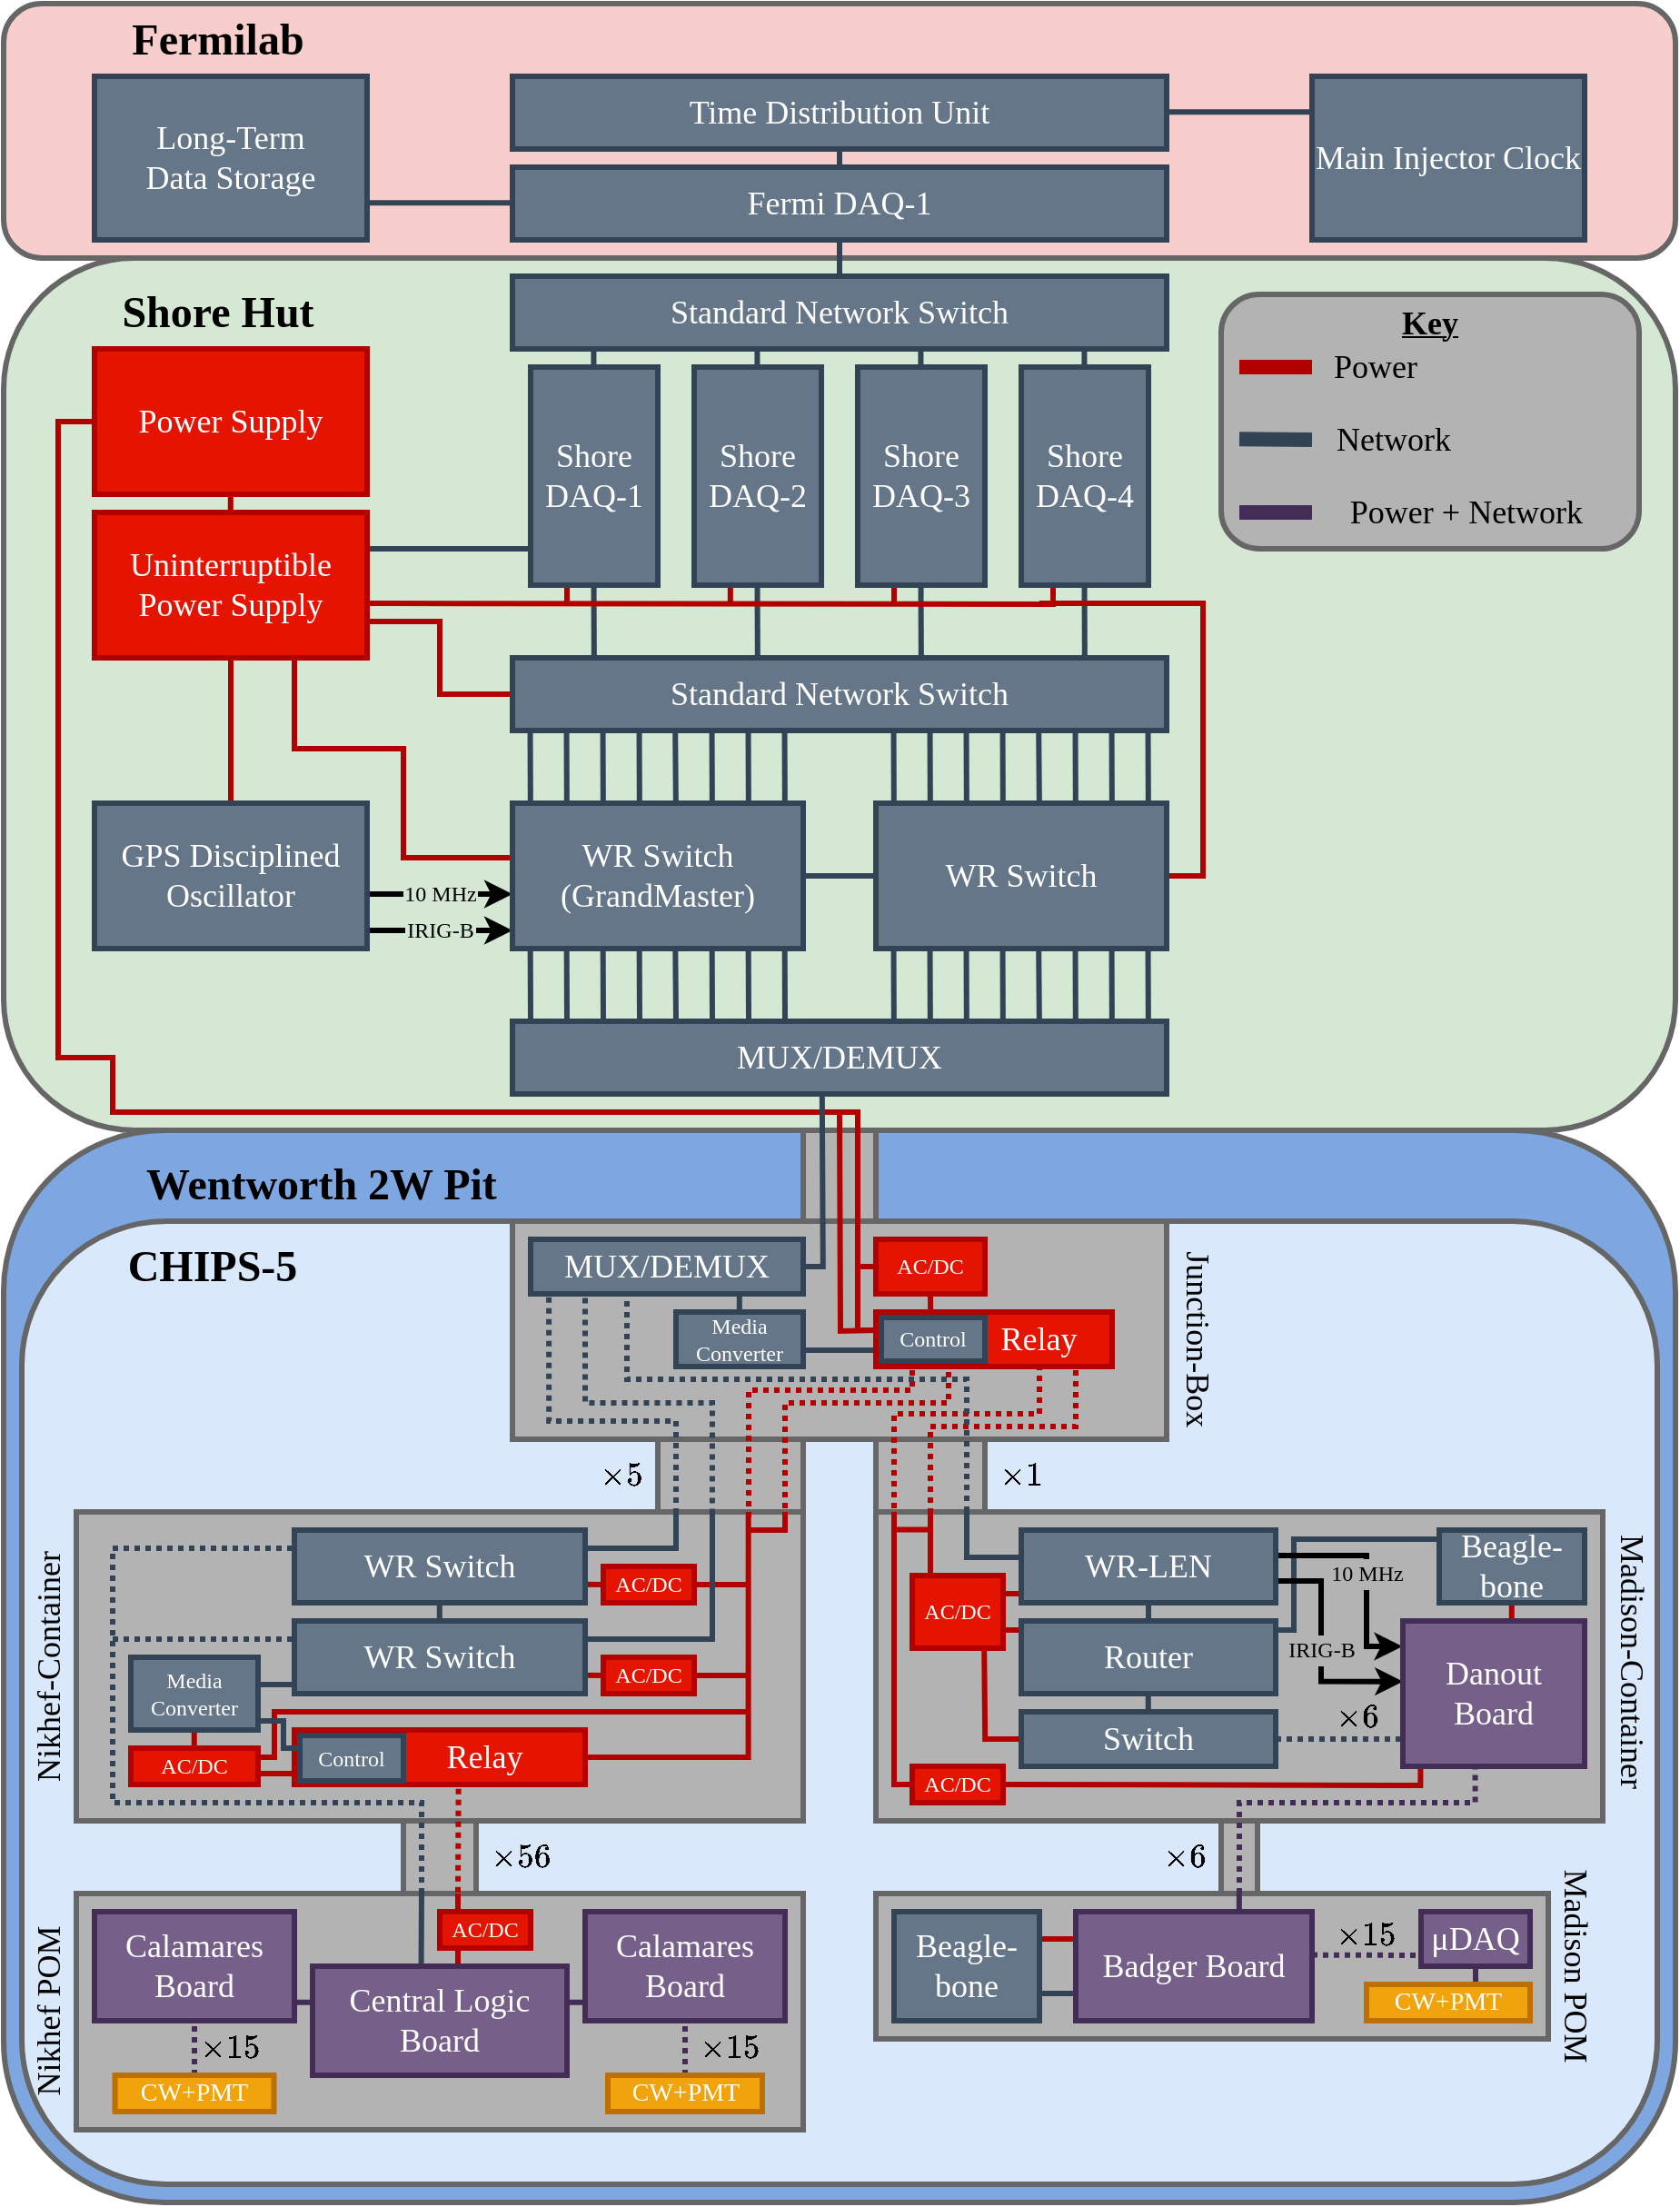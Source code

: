 <mxfile version="13.10.3" type="device"><diagram id="Uo7lI4_x9BMITOi8GTIM" name="Page-1"><mxGraphModel dx="1822" dy="1202" grid="1" gridSize="10" guides="1" tooltips="1" connect="1" arrows="1" fold="1" page="0" pageScale="1" pageWidth="827" pageHeight="1169" math="1" shadow="0"><root><mxCell id="0"/><mxCell id="1" parent="0"/><mxCell id="I7v0dR0ncDlGL1QgSA3v-221" value="" style="rounded=1;whiteSpace=wrap;html=1;strokeWidth=3;fillColor=#7EA6E0;strokeColor=#666666;" parent="1" vertex="1"><mxGeometry x="-40" y="540" width="920" height="590" as="geometry"/></mxCell><mxCell id="I7v0dR0ncDlGL1QgSA3v-225" value="" style="rounded=1;whiteSpace=wrap;html=1;labelBackgroundColor=#B3B3B3;strokeWidth=3;fillColor=#dae8fc;strokeColor=#666666;" parent="1" vertex="1"><mxGeometry x="-30" y="590" width="900" height="530" as="geometry"/></mxCell><mxCell id="I7v0dR0ncDlGL1QgSA3v-274" value="" style="rounded=0;whiteSpace=wrap;html=1;strokeWidth=3;fillColor=#B3B3B3;strokeColor=#666666;" parent="1" vertex="1"><mxGeometry x="630" y="920" width="20" height="40" as="geometry"/></mxCell><mxCell id="I7v0dR0ncDlGL1QgSA3v-231" value="" style="rounded=0;whiteSpace=wrap;html=1;strokeWidth=3;fillColor=#B3B3B3;strokeColor=#666666;" parent="1" vertex="1"><mxGeometry x="440" y="960" width="370" height="80" as="geometry"/></mxCell><mxCell id="I7v0dR0ncDlGL1QgSA3v-222" value="" style="rounded=1;whiteSpace=wrap;html=1;strokeWidth=3;fillColor=#d5e8d4;labelBorderColor=#D5E8D4;labelBackgroundColor=#D5E8D4;strokeColor=#666666;" parent="1" vertex="1"><mxGeometry x="-40" y="60" width="920" height="480" as="geometry"/></mxCell><mxCell id="I7v0dR0ncDlGL1QgSA3v-220" value="" style="rounded=0;whiteSpace=wrap;html=1;strokeWidth=3;fillColor=#B3B3B3;strokeColor=#666666;" parent="1" vertex="1"><mxGeometry x="180" y="920" width="40" height="40" as="geometry"/></mxCell><mxCell id="I7v0dR0ncDlGL1QgSA3v-219" value="" style="rounded=0;whiteSpace=wrap;html=1;strokeWidth=3;fillColor=#B3B3B3;strokeColor=#666666;" parent="1" vertex="1"><mxGeometry y="960" width="400" height="130" as="geometry"/></mxCell><mxCell id="I7v0dR0ncDlGL1QgSA3v-197" value="" style="rounded=0;whiteSpace=wrap;html=1;strokeWidth=3;fillColor=#B3B3B3;strokeColor=#666666;" parent="1" vertex="1"><mxGeometry x="440" y="710" width="60" height="40" as="geometry"/></mxCell><mxCell id="I7v0dR0ncDlGL1QgSA3v-196" value="" style="rounded=0;whiteSpace=wrap;html=1;strokeWidth=3;fillColor=#B3B3B3;strokeColor=#666666;" parent="1" vertex="1"><mxGeometry x="320" y="710" width="80" height="40" as="geometry"/></mxCell><mxCell id="I7v0dR0ncDlGL1QgSA3v-192" value="" style="rounded=0;whiteSpace=wrap;html=1;strokeWidth=3;fontColor=#333333;fillColor=#B3B3B3;strokeColor=#666666;" parent="1" vertex="1"><mxGeometry x="440" y="750" width="400" height="170" as="geometry"/></mxCell><mxCell id="I7v0dR0ncDlGL1QgSA3v-153" value="" style="rounded=0;whiteSpace=wrap;html=1;strokeWidth=3;fillColor=#B3B3B3;strokeColor=#666666;" parent="1" vertex="1"><mxGeometry y="750" width="400" height="170" as="geometry"/></mxCell><mxCell id="I7v0dR0ncDlGL1QgSA3v-130" value="" style="endArrow=none;html=1;strokeColor=#B20000;strokeWidth=3;fillColor=#e51400;exitX=1;exitY=0.5;exitDx=0;exitDy=0;" parent="1" source="I7v0dR0ncDlGL1QgSA3v-134" edge="1"><mxGeometry width="50" height="50" relative="1" as="geometry"><mxPoint x="330" y="790" as="sourcePoint"/><mxPoint x="370" y="790" as="targetPoint"/></mxGeometry></mxCell><mxCell id="I7v0dR0ncDlGL1QgSA3v-127" value="" style="rounded=0;whiteSpace=wrap;html=1;strokeWidth=3;fillColor=#B3B3B3;strokeColor=#666666;" parent="1" vertex="1"><mxGeometry x="400" y="540" width="40" height="50" as="geometry"/></mxCell><mxCell id="I7v0dR0ncDlGL1QgSA3v-12" value="l" style="endArrow=classic;html=1;strokeWidth=3;entryX=0;entryY=0.25;entryDx=0;entryDy=0;exitX=1;exitY=0.25;exitDx=0;exitDy=0;" parent="1" edge="1"><mxGeometry relative="1" as="geometry"><mxPoint x="160" y="410" as="sourcePoint"/><mxPoint x="240" y="410" as="targetPoint"/></mxGeometry></mxCell><mxCell id="I7v0dR0ncDlGL1QgSA3v-13" value="&lt;span style=&quot;&quot;&gt;&lt;font style=&quot;font-size: 12px&quot; face=&quot;lmodern&quot;&gt;10 MHz&lt;/font&gt;&lt;/span&gt;" style="edgeLabel;resizable=0;html=1;align=center;verticalAlign=middle;labelBorderColor=#D5E8D4;labelBackgroundColor=#D5E8D4;" parent="I7v0dR0ncDlGL1QgSA3v-12" connectable="0" vertex="1"><mxGeometry relative="1" as="geometry"/></mxCell><mxCell id="I7v0dR0ncDlGL1QgSA3v-14" value="l" style="endArrow=classic;html=1;strokeWidth=3;entryX=0;entryY=0.25;entryDx=0;entryDy=0;labelBorderColor=#D5E8D4;labelBackgroundColor=#D5E8D4;" parent="1" edge="1"><mxGeometry relative="1" as="geometry"><mxPoint x="160" y="430" as="sourcePoint"/><mxPoint x="240" y="430" as="targetPoint"/></mxGeometry></mxCell><mxCell id="I7v0dR0ncDlGL1QgSA3v-15" value="&lt;font style=&quot;font-size: 12px&quot; face=&quot;lmodern&quot;&gt;IRIG-B&lt;/font&gt;" style="edgeLabel;resizable=0;html=1;align=center;verticalAlign=middle;labelBackgroundColor=#D5E8D4;labelBorderColor=#D5E8D4;" parent="I7v0dR0ncDlGL1QgSA3v-14" connectable="0" vertex="1"><mxGeometry relative="1" as="geometry"/></mxCell><mxCell id="I7v0dR0ncDlGL1QgSA3v-24" value="" style="endArrow=none;html=1;strokeWidth=3;entryX=0.125;entryY=1;entryDx=0;entryDy=0;entryPerimeter=0;fillColor=#647687;strokeColor=#314354;" parent="1" edge="1"><mxGeometry width="50" height="50" relative="1" as="geometry"><mxPoint x="270" y="480" as="sourcePoint"/><mxPoint x="269.83" y="440" as="targetPoint"/></mxGeometry></mxCell><mxCell id="I7v0dR0ncDlGL1QgSA3v-25" value="" style="endArrow=none;html=1;strokeWidth=3;entryX=0.125;entryY=1;entryDx=0;entryDy=0;entryPerimeter=0;endSize=6;fillColor=#647687;strokeColor=#314354;" parent="1" edge="1"><mxGeometry width="50" height="50" relative="1" as="geometry"><mxPoint x="250" y="480" as="sourcePoint"/><mxPoint x="249.83" y="440" as="targetPoint"/></mxGeometry></mxCell><mxCell id="I7v0dR0ncDlGL1QgSA3v-26" value="" style="endArrow=none;html=1;strokeWidth=3;entryX=0.125;entryY=1;entryDx=0;entryDy=0;entryPerimeter=0;fillColor=#647687;strokeColor=#314354;" parent="1" edge="1"><mxGeometry width="50" height="50" relative="1" as="geometry"><mxPoint x="290" y="480" as="sourcePoint"/><mxPoint x="289.83" y="440" as="targetPoint"/></mxGeometry></mxCell><mxCell id="I7v0dR0ncDlGL1QgSA3v-27" value="" style="endArrow=none;html=1;strokeWidth=3;entryX=0.125;entryY=1;entryDx=0;entryDy=0;entryPerimeter=0;fillColor=#647687;strokeColor=#314354;" parent="1" edge="1"><mxGeometry width="50" height="50" relative="1" as="geometry"><mxPoint x="310" y="480" as="sourcePoint"/><mxPoint x="309.83" y="440" as="targetPoint"/></mxGeometry></mxCell><mxCell id="I7v0dR0ncDlGL1QgSA3v-28" value="" style="endArrow=none;html=1;strokeWidth=3;entryX=0.125;entryY=1;entryDx=0;entryDy=0;entryPerimeter=0;fillColor=#647687;strokeColor=#314354;" parent="1" edge="1"><mxGeometry width="50" height="50" relative="1" as="geometry"><mxPoint x="330" y="480" as="sourcePoint"/><mxPoint x="329.66" y="440" as="targetPoint"/></mxGeometry></mxCell><mxCell id="I7v0dR0ncDlGL1QgSA3v-29" value="" style="endArrow=none;html=1;strokeWidth=3;entryX=0.125;entryY=1;entryDx=0;entryDy=0;entryPerimeter=0;fillColor=#647687;strokeColor=#314354;" parent="1" edge="1"><mxGeometry width="50" height="50" relative="1" as="geometry"><mxPoint x="350" y="480" as="sourcePoint"/><mxPoint x="349.83" y="440" as="targetPoint"/></mxGeometry></mxCell><mxCell id="I7v0dR0ncDlGL1QgSA3v-30" value="" style="endArrow=none;html=1;strokeWidth=3;entryX=0.125;entryY=1;entryDx=0;entryDy=0;entryPerimeter=0;fillColor=#647687;strokeColor=#314354;" parent="1" edge="1"><mxGeometry width="50" height="50" relative="1" as="geometry"><mxPoint x="370" y="480" as="sourcePoint"/><mxPoint x="369.83" y="440" as="targetPoint"/></mxGeometry></mxCell><mxCell id="I7v0dR0ncDlGL1QgSA3v-31" value="" style="endArrow=none;html=1;strokeWidth=3;entryX=0.125;entryY=1;entryDx=0;entryDy=0;entryPerimeter=0;fillColor=#647687;strokeColor=#314354;" parent="1" edge="1"><mxGeometry width="50" height="50" relative="1" as="geometry"><mxPoint x="390" y="480" as="sourcePoint"/><mxPoint x="389.83" y="440" as="targetPoint"/></mxGeometry></mxCell><mxCell id="I7v0dR0ncDlGL1QgSA3v-32" value="" style="endArrow=none;html=1;strokeWidth=3;entryX=0.125;entryY=1;entryDx=0;entryDy=0;entryPerimeter=0;fillColor=#647687;strokeColor=#314354;" parent="1" edge="1"><mxGeometry width="50" height="50" relative="1" as="geometry"><mxPoint x="469.93" y="480" as="sourcePoint"/><mxPoint x="469.76" y="440" as="targetPoint"/></mxGeometry></mxCell><mxCell id="I7v0dR0ncDlGL1QgSA3v-33" value="" style="endArrow=none;html=1;strokeWidth=3;entryX=0.125;entryY=1;entryDx=0;entryDy=0;entryPerimeter=0;endSize=6;fillColor=#647687;strokeColor=#314354;" parent="1" edge="1"><mxGeometry width="50" height="50" relative="1" as="geometry"><mxPoint x="449.93" y="480" as="sourcePoint"/><mxPoint x="449.76" y="440" as="targetPoint"/></mxGeometry></mxCell><mxCell id="I7v0dR0ncDlGL1QgSA3v-34" value="" style="endArrow=none;html=1;strokeWidth=3;entryX=0.125;entryY=1;entryDx=0;entryDy=0;entryPerimeter=0;fillColor=#647687;strokeColor=#314354;" parent="1" edge="1"><mxGeometry width="50" height="50" relative="1" as="geometry"><mxPoint x="489.93" y="480" as="sourcePoint"/><mxPoint x="489.76" y="440" as="targetPoint"/></mxGeometry></mxCell><mxCell id="I7v0dR0ncDlGL1QgSA3v-35" value="" style="endArrow=none;html=1;strokeWidth=3;entryX=0.125;entryY=1;entryDx=0;entryDy=0;entryPerimeter=0;fillColor=#647687;strokeColor=#314354;" parent="1" edge="1"><mxGeometry width="50" height="50" relative="1" as="geometry"><mxPoint x="509.93" y="480" as="sourcePoint"/><mxPoint x="509.76" y="440" as="targetPoint"/></mxGeometry></mxCell><mxCell id="I7v0dR0ncDlGL1QgSA3v-36" value="" style="endArrow=none;html=1;strokeWidth=3;entryX=0.125;entryY=1;entryDx=0;entryDy=0;entryPerimeter=0;fillColor=#647687;strokeColor=#314354;" parent="1" edge="1"><mxGeometry width="50" height="50" relative="1" as="geometry"><mxPoint x="529.93" y="480" as="sourcePoint"/><mxPoint x="529.59" y="440" as="targetPoint"/></mxGeometry></mxCell><mxCell id="I7v0dR0ncDlGL1QgSA3v-37" value="" style="endArrow=none;html=1;strokeWidth=3;entryX=0.125;entryY=1;entryDx=0;entryDy=0;entryPerimeter=0;fillColor=#647687;strokeColor=#314354;" parent="1" edge="1"><mxGeometry width="50" height="50" relative="1" as="geometry"><mxPoint x="549.93" y="480" as="sourcePoint"/><mxPoint x="549.76" y="440" as="targetPoint"/></mxGeometry></mxCell><mxCell id="I7v0dR0ncDlGL1QgSA3v-38" value="" style="endArrow=none;html=1;strokeWidth=3;entryX=0.125;entryY=1;entryDx=0;entryDy=0;entryPerimeter=0;fillColor=#647687;strokeColor=#314354;" parent="1" edge="1"><mxGeometry width="50" height="50" relative="1" as="geometry"><mxPoint x="569.93" y="480" as="sourcePoint"/><mxPoint x="569.76" y="440" as="targetPoint"/></mxGeometry></mxCell><mxCell id="I7v0dR0ncDlGL1QgSA3v-39" value="" style="endArrow=none;html=1;strokeWidth=3;entryX=0.125;entryY=1;entryDx=0;entryDy=0;entryPerimeter=0;fillColor=#647687;strokeColor=#314354;" parent="1" edge="1"><mxGeometry width="50" height="50" relative="1" as="geometry"><mxPoint x="589.93" y="480" as="sourcePoint"/><mxPoint x="589.76" y="440" as="targetPoint"/></mxGeometry></mxCell><mxCell id="I7v0dR0ncDlGL1QgSA3v-40" value="" style="endArrow=none;html=1;strokeWidth=3;entryX=0.125;entryY=1;entryDx=0;entryDy=0;entryPerimeter=0;fillColor=#647687;strokeColor=#314354;" parent="1" edge="1"><mxGeometry width="50" height="50" relative="1" as="geometry"><mxPoint x="469.93" y="360" as="sourcePoint"/><mxPoint x="469.76" y="320" as="targetPoint"/></mxGeometry></mxCell><mxCell id="I7v0dR0ncDlGL1QgSA3v-41" value="" style="endArrow=none;html=1;strokeWidth=3;entryX=0.125;entryY=1;entryDx=0;entryDy=0;entryPerimeter=0;endSize=6;fillColor=#647687;strokeColor=#314354;" parent="1" edge="1"><mxGeometry width="50" height="50" relative="1" as="geometry"><mxPoint x="449.93" y="360" as="sourcePoint"/><mxPoint x="449.76" y="320" as="targetPoint"/></mxGeometry></mxCell><mxCell id="I7v0dR0ncDlGL1QgSA3v-42" value="" style="endArrow=none;html=1;strokeWidth=3;entryX=0.125;entryY=1;entryDx=0;entryDy=0;entryPerimeter=0;fillColor=#647687;strokeColor=#314354;" parent="1" edge="1"><mxGeometry width="50" height="50" relative="1" as="geometry"><mxPoint x="489.93" y="360" as="sourcePoint"/><mxPoint x="489.76" y="320" as="targetPoint"/></mxGeometry></mxCell><mxCell id="I7v0dR0ncDlGL1QgSA3v-43" value="" style="endArrow=none;html=1;strokeWidth=3;entryX=0.125;entryY=1;entryDx=0;entryDy=0;entryPerimeter=0;fillColor=#647687;strokeColor=#314354;" parent="1" edge="1"><mxGeometry width="50" height="50" relative="1" as="geometry"><mxPoint x="509.93" y="360" as="sourcePoint"/><mxPoint x="509.76" y="320" as="targetPoint"/></mxGeometry></mxCell><mxCell id="I7v0dR0ncDlGL1QgSA3v-44" value="" style="endArrow=none;html=1;strokeWidth=3;entryX=0.125;entryY=1;entryDx=0;entryDy=0;entryPerimeter=0;fillColor=#647687;strokeColor=#314354;" parent="1" edge="1"><mxGeometry width="50" height="50" relative="1" as="geometry"><mxPoint x="529.93" y="360" as="sourcePoint"/><mxPoint x="529.59" y="320" as="targetPoint"/></mxGeometry></mxCell><mxCell id="I7v0dR0ncDlGL1QgSA3v-45" value="" style="endArrow=none;html=1;strokeWidth=3;entryX=0.125;entryY=1;entryDx=0;entryDy=0;entryPerimeter=0;fillColor=#647687;strokeColor=#314354;" parent="1" edge="1"><mxGeometry width="50" height="50" relative="1" as="geometry"><mxPoint x="549.93" y="360" as="sourcePoint"/><mxPoint x="549.76" y="320" as="targetPoint"/></mxGeometry></mxCell><mxCell id="I7v0dR0ncDlGL1QgSA3v-46" value="" style="endArrow=none;html=1;strokeWidth=3;entryX=0.125;entryY=1;entryDx=0;entryDy=0;entryPerimeter=0;fillColor=#647687;strokeColor=#314354;" parent="1" edge="1"><mxGeometry width="50" height="50" relative="1" as="geometry"><mxPoint x="569.93" y="360" as="sourcePoint"/><mxPoint x="569.76" y="320" as="targetPoint"/></mxGeometry></mxCell><mxCell id="I7v0dR0ncDlGL1QgSA3v-47" value="" style="endArrow=none;html=1;strokeWidth=3;entryX=0.125;entryY=1;entryDx=0;entryDy=0;entryPerimeter=0;fillColor=#647687;strokeColor=#314354;" parent="1" edge="1"><mxGeometry width="50" height="50" relative="1" as="geometry"><mxPoint x="589.93" y="360" as="sourcePoint"/><mxPoint x="589.76" y="320" as="targetPoint"/></mxGeometry></mxCell><mxCell id="I7v0dR0ncDlGL1QgSA3v-48" value="" style="endArrow=none;html=1;strokeWidth=3;entryX=0.125;entryY=1;entryDx=0;entryDy=0;entryPerimeter=0;fillColor=#647687;strokeColor=#314354;" parent="1" edge="1"><mxGeometry width="50" height="50" relative="1" as="geometry"><mxPoint x="269.93" y="360" as="sourcePoint"/><mxPoint x="269.76" y="320" as="targetPoint"/></mxGeometry></mxCell><mxCell id="I7v0dR0ncDlGL1QgSA3v-49" value="" style="endArrow=none;html=1;strokeWidth=3;entryX=0.125;entryY=1;entryDx=0;entryDy=0;entryPerimeter=0;endSize=6;fillColor=#647687;strokeColor=#314354;" parent="1" edge="1"><mxGeometry width="50" height="50" relative="1" as="geometry"><mxPoint x="249.93" y="360" as="sourcePoint"/><mxPoint x="249.76" y="320" as="targetPoint"/></mxGeometry></mxCell><mxCell id="I7v0dR0ncDlGL1QgSA3v-50" value="" style="endArrow=none;html=1;strokeWidth=3;entryX=0.125;entryY=1;entryDx=0;entryDy=0;entryPerimeter=0;fillColor=#647687;strokeColor=#314354;" parent="1" edge="1"><mxGeometry width="50" height="50" relative="1" as="geometry"><mxPoint x="289.93" y="360" as="sourcePoint"/><mxPoint x="289.76" y="320" as="targetPoint"/></mxGeometry></mxCell><mxCell id="I7v0dR0ncDlGL1QgSA3v-51" value="" style="endArrow=none;html=1;strokeWidth=3;entryX=0.125;entryY=1;entryDx=0;entryDy=0;entryPerimeter=0;fillColor=#647687;strokeColor=#314354;" parent="1" edge="1"><mxGeometry width="50" height="50" relative="1" as="geometry"><mxPoint x="309.93" y="360" as="sourcePoint"/><mxPoint x="309.76" y="320" as="targetPoint"/></mxGeometry></mxCell><mxCell id="I7v0dR0ncDlGL1QgSA3v-52" value="" style="endArrow=none;html=1;strokeWidth=3;entryX=0.125;entryY=1;entryDx=0;entryDy=0;entryPerimeter=0;fillColor=#647687;strokeColor=#314354;" parent="1" edge="1"><mxGeometry width="50" height="50" relative="1" as="geometry"><mxPoint x="329.93" y="360" as="sourcePoint"/><mxPoint x="329.59" y="320" as="targetPoint"/></mxGeometry></mxCell><mxCell id="I7v0dR0ncDlGL1QgSA3v-53" value="" style="endArrow=none;html=1;strokeWidth=3;entryX=0.125;entryY=1;entryDx=0;entryDy=0;entryPerimeter=0;fillColor=#647687;strokeColor=#314354;" parent="1" edge="1"><mxGeometry width="50" height="50" relative="1" as="geometry"><mxPoint x="349.93" y="360" as="sourcePoint"/><mxPoint x="349.76" y="320" as="targetPoint"/></mxGeometry></mxCell><mxCell id="I7v0dR0ncDlGL1QgSA3v-54" value="" style="endArrow=none;html=1;strokeWidth=3;entryX=0.125;entryY=1;entryDx=0;entryDy=0;entryPerimeter=0;fillColor=#647687;strokeColor=#314354;" parent="1" edge="1"><mxGeometry width="50" height="50" relative="1" as="geometry"><mxPoint x="369.93" y="360" as="sourcePoint"/><mxPoint x="369.76" y="320" as="targetPoint"/></mxGeometry></mxCell><mxCell id="I7v0dR0ncDlGL1QgSA3v-55" value="" style="endArrow=none;html=1;strokeWidth=3;entryX=0.125;entryY=1;entryDx=0;entryDy=0;entryPerimeter=0;fillColor=#647687;strokeColor=#314354;" parent="1" edge="1"><mxGeometry width="50" height="50" relative="1" as="geometry"><mxPoint x="389.93" y="360" as="sourcePoint"/><mxPoint x="389.76" y="320" as="targetPoint"/></mxGeometry></mxCell><mxCell id="I7v0dR0ncDlGL1QgSA3v-86" value="" style="endArrow=none;html=1;strokeWidth=3;fillColor=#647687;strokeColor=#314354;" parent="1" edge="1"><mxGeometry width="50" height="50" relative="1" as="geometry"><mxPoint x="284.71" y="120" as="sourcePoint"/><mxPoint x="284.71" y="80" as="targetPoint"/></mxGeometry></mxCell><mxCell id="I7v0dR0ncDlGL1QgSA3v-87" value="" style="endArrow=none;html=1;strokeWidth=3;fillColor=#647687;strokeColor=#314354;" parent="1" edge="1"><mxGeometry width="50" height="50" relative="1" as="geometry"><mxPoint x="374.71" y="120" as="sourcePoint"/><mxPoint x="374.71" y="80" as="targetPoint"/></mxGeometry></mxCell><mxCell id="I7v0dR0ncDlGL1QgSA3v-88" value="" style="endArrow=none;html=1;strokeWidth=3;fillColor=#647687;strokeColor=#314354;" parent="1" edge="1"><mxGeometry width="50" height="50" relative="1" as="geometry"><mxPoint x="464.71" y="120" as="sourcePoint"/><mxPoint x="464.71" y="80" as="targetPoint"/></mxGeometry></mxCell><mxCell id="I7v0dR0ncDlGL1QgSA3v-89" value="" style="endArrow=none;html=1;strokeWidth=3;fillColor=#647687;strokeColor=#314354;" parent="1" edge="1"><mxGeometry width="50" height="50" relative="1" as="geometry"><mxPoint x="554.71" y="120" as="sourcePoint"/><mxPoint x="554.71" y="80" as="targetPoint"/></mxGeometry></mxCell><mxCell id="I7v0dR0ncDlGL1QgSA3v-98" value="" style="endArrow=none;html=1;strokeWidth=3;fillColor=#647687;strokeColor=#314354;rounded=0;edgeStyle=orthogonalEdgeStyle;exitX=1;exitY=0.25;exitDx=0;exitDy=0;" parent="1" source="I7v0dR0ncDlGL1QgSA3v-125" edge="1"><mxGeometry width="50" height="50" relative="1" as="geometry"><mxPoint x="280" y="850" as="sourcePoint"/><mxPoint x="350" y="750" as="targetPoint"/><Array as="points"><mxPoint x="350" y="820"/></Array></mxGeometry></mxCell><mxCell id="I7v0dR0ncDlGL1QgSA3v-108" value="" style="endArrow=none;html=1;strokeWidth=3;fillColor=#647687;strokeColor=#314354;edgeStyle=orthogonalEdgeStyle;rounded=0;exitX=0.006;exitY=0.403;exitDx=0;exitDy=0;exitPerimeter=0;" parent="1" source="I7v0dR0ncDlGL1QgSA3v-162" edge="1"><mxGeometry width="50" height="50" relative="1" as="geometry"><mxPoint x="490.17" y="750" as="sourcePoint"/><mxPoint x="490" y="750" as="targetPoint"/><Array as="points"><mxPoint x="541" y="775"/><mxPoint x="490" y="775"/></Array></mxGeometry></mxCell><mxCell id="I7v0dR0ncDlGL1QgSA3v-123" value="" style="endArrow=none;html=1;strokeWidth=3;fillColor=#647687;strokeColor=#314354;rounded=0;edgeStyle=orthogonalEdgeStyle;exitX=1;exitY=0.25;exitDx=0;exitDy=0;" parent="1" source="I7v0dR0ncDlGL1QgSA3v-124" edge="1"><mxGeometry width="50" height="50" relative="1" as="geometry"><mxPoint x="280" y="800" as="sourcePoint"/><mxPoint x="330" y="750" as="targetPoint"/><Array as="points"><mxPoint x="330" y="770"/></Array></mxGeometry></mxCell><mxCell id="I7v0dR0ncDlGL1QgSA3v-129" value="" style="endArrow=none;html=1;strokeWidth=3;entryX=0.623;entryY=1.015;entryDx=0;entryDy=0;entryPerimeter=0;fillColor=#e51400;strokeColor=#B20000;rounded=0;edgeStyle=orthogonalEdgeStyle;exitX=1;exitY=0.5;exitDx=0;exitDy=0;" parent="1" source="I7v0dR0ncDlGL1QgSA3v-128" target="I7v0dR0ncDlGL1QgSA3v-196" edge="1"><mxGeometry width="50" height="50" relative="1" as="geometry"><mxPoint x="140" y="860" as="sourcePoint"/><mxPoint x="369.83" y="710" as="targetPoint"/><Array as="points"><mxPoint x="370" y="885"/></Array></mxGeometry></mxCell><mxCell id="I7v0dR0ncDlGL1QgSA3v-131" value="" style="endArrow=none;html=1;strokeColor=#B20000;strokeWidth=3;fillColor=#e51400;exitX=1;exitY=0.5;exitDx=0;exitDy=0;" parent="1" source="I7v0dR0ncDlGL1QgSA3v-135" edge="1"><mxGeometry width="50" height="50" relative="1" as="geometry"><mxPoint x="330" y="840" as="sourcePoint"/><mxPoint x="370" y="840" as="targetPoint"/></mxGeometry></mxCell><mxCell id="I7v0dR0ncDlGL1QgSA3v-136" value="" style="endArrow=none;html=1;strokeColor=#B20000;strokeWidth=3;fillColor=#e51400;exitX=1;exitY=0.5;exitDx=0;exitDy=0;" parent="1" edge="1"><mxGeometry width="50" height="50" relative="1" as="geometry"><mxPoint x="280" y="839.88" as="sourcePoint"/><mxPoint x="290" y="840" as="targetPoint"/></mxGeometry></mxCell><mxCell id="I7v0dR0ncDlGL1QgSA3v-137" value="" style="endArrow=none;html=1;strokeColor=#B20000;strokeWidth=3;fillColor=#e51400;exitX=1;exitY=0.5;exitDx=0;exitDy=0;" parent="1" edge="1"><mxGeometry width="50" height="50" relative="1" as="geometry"><mxPoint x="280" y="789.88" as="sourcePoint"/><mxPoint x="290" y="790" as="targetPoint"/></mxGeometry></mxCell><mxCell id="I7v0dR0ncDlGL1QgSA3v-146" value="" style="endArrow=none;html=1;strokeColor=#314354;strokeWidth=3;rounded=0;edgeStyle=orthogonalEdgeStyle;fillColor=#647687;dashed=1;dashPattern=1 1;" parent="1" edge="1"><mxGeometry width="50" height="50" relative="1" as="geometry"><mxPoint x="190" y="960" as="sourcePoint"/><mxPoint x="20" y="770" as="targetPoint"/><Array as="points"><mxPoint x="190" y="910"/><mxPoint x="20" y="910"/></Array></mxGeometry></mxCell><mxCell id="I7v0dR0ncDlGL1QgSA3v-148" value="" style="endArrow=none;html=1;strokeColor=#B20000;strokeWidth=3;fillColor=#e51400;rounded=0;edgeStyle=orthogonalEdgeStyle;exitX=1;exitY=0.25;exitDx=0;exitDy=0;" parent="1" edge="1"><mxGeometry width="50" height="50" relative="1" as="geometry"><mxPoint x="99" y="885" as="sourcePoint"/><mxPoint x="369" y="860" as="targetPoint"/><Array as="points"><mxPoint x="109" y="885"/><mxPoint x="109" y="860"/></Array></mxGeometry></mxCell><mxCell id="I7v0dR0ncDlGL1QgSA3v-150" value="" style="endArrow=none;html=1;strokeColor=#314354;strokeWidth=3;fillColor=#647687;" parent="1" edge="1"><mxGeometry width="50" height="50" relative="1" as="geometry"><mxPoint x="100" y="845" as="sourcePoint"/><mxPoint x="120" y="845" as="targetPoint"/></mxGeometry></mxCell><mxCell id="I7v0dR0ncDlGL1QgSA3v-155" value="" style="endArrow=none;html=1;strokeColor=#B20000;strokeWidth=3;rounded=0;edgeStyle=orthogonalEdgeStyle;fillColor=#e51400;" parent="1" edge="1"><mxGeometry width="50" height="50" relative="1" as="geometry"><mxPoint x="370" y="760" as="sourcePoint"/><mxPoint x="390" y="750" as="targetPoint"/><Array as="points"><mxPoint x="390" y="760"/></Array></mxGeometry></mxCell><mxCell id="I7v0dR0ncDlGL1QgSA3v-157" value="" style="endArrow=none;html=1;strokeColor=#B20000;strokeWidth=3;fillColor=#e51400;" parent="1" edge="1"><mxGeometry width="50" height="50" relative="1" as="geometry"><mxPoint x="64.88" y="870" as="sourcePoint"/><mxPoint x="64.88" y="880" as="targetPoint"/></mxGeometry></mxCell><mxCell id="I7v0dR0ncDlGL1QgSA3v-158" value="" style="endArrow=none;html=1;strokeColor=#314354;strokeWidth=3;fillColor=#647687;" parent="1" edge="1"><mxGeometry width="50" height="50" relative="1" as="geometry"><mxPoint x="199.9" y="800.0" as="sourcePoint"/><mxPoint x="199.9" y="810.0" as="targetPoint"/></mxGeometry></mxCell><mxCell id="I7v0dR0ncDlGL1QgSA3v-159" value="" style="endArrow=none;html=1;strokeColor=#314354;strokeWidth=3;fillColor=#647687;dashed=1;dashPattern=1 1;" parent="1" edge="1"><mxGeometry width="50" height="50" relative="1" as="geometry"><mxPoint x="20" y="820" as="sourcePoint"/><mxPoint x="120" y="820" as="targetPoint"/></mxGeometry></mxCell><mxCell id="I7v0dR0ncDlGL1QgSA3v-160" value="" style="endArrow=none;html=1;strokeColor=#314354;strokeWidth=3;fillColor=#647687;dashed=1;dashPattern=1 1;" parent="1" edge="1"><mxGeometry width="50" height="50" relative="1" as="geometry"><mxPoint x="20" y="770" as="sourcePoint"/><mxPoint x="120" y="770" as="targetPoint"/></mxGeometry></mxCell><mxCell id="I7v0dR0ncDlGL1QgSA3v-168" value="" style="endArrow=none;html=1;strokeColor=#B20000;strokeWidth=3;rounded=0;fillColor=#e51400;exitX=0.2;exitY=0.03;exitDx=0;exitDy=0;exitPerimeter=0;" parent="1" source="I7v0dR0ncDlGL1QgSA3v-166" edge="1"><mxGeometry width="50" height="50" relative="1" as="geometry"><mxPoint x="470" y="780" as="sourcePoint"/><mxPoint x="470" y="750" as="targetPoint"/></mxGeometry></mxCell><mxCell id="I7v0dR0ncDlGL1QgSA3v-169" value="" style="endArrow=none;html=1;strokeColor=#B20000;strokeWidth=3;rounded=0;fillColor=#e51400;exitX=0;exitY=0.5;exitDx=0;exitDy=0;edgeStyle=orthogonalEdgeStyle;" parent="1" source="I7v0dR0ncDlGL1QgSA3v-165" edge="1"><mxGeometry width="50" height="50" relative="1" as="geometry"><mxPoint x="450" y="830" as="sourcePoint"/><mxPoint x="450" y="750" as="targetPoint"/></mxGeometry></mxCell><mxCell id="I7v0dR0ncDlGL1QgSA3v-170" value="" style="endArrow=none;html=1;strokeColor=#B20000;strokeWidth=3;rounded=0;fillColor=#e51400;exitX=0;exitY=0.5;exitDx=0;exitDy=0;edgeStyle=orthogonalEdgeStyle;" parent="1" source="I7v0dR0ncDlGL1QgSA3v-164" edge="1"><mxGeometry width="50" height="50" relative="1" as="geometry"><mxPoint x="499.6" y="915" as="sourcePoint"/><mxPoint x="499.6" y="825" as="targetPoint"/></mxGeometry></mxCell><mxCell id="I7v0dR0ncDlGL1QgSA3v-173" value="" style="endArrow=none;html=1;strokeColor=#B20000;strokeWidth=3;fillColor=#e51400;" parent="1" edge="1"><mxGeometry width="50" height="50" relative="1" as="geometry"><mxPoint x="510" y="795" as="sourcePoint"/><mxPoint x="540" y="795" as="targetPoint"/></mxGeometry></mxCell><mxCell id="I7v0dR0ncDlGL1QgSA3v-174" value="" style="endArrow=none;html=1;strokeColor=#B20000;strokeWidth=3;fillColor=#e51400;" parent="1" edge="1"><mxGeometry width="50" height="50" relative="1" as="geometry"><mxPoint x="510" y="815" as="sourcePoint"/><mxPoint x="540" y="815" as="targetPoint"/></mxGeometry></mxCell><mxCell id="I7v0dR0ncDlGL1QgSA3v-177" value="" style="endArrow=none;html=1;strokeColor=#314354;strokeWidth=3;exitX=0.5;exitY=0;exitDx=0;exitDy=0;fillColor=#647687;entryX=0.5;entryY=1;entryDx=0;entryDy=0;" parent="1" source="I7v0dR0ncDlGL1QgSA3v-163" target="I7v0dR0ncDlGL1QgSA3v-162" edge="1"><mxGeometry width="50" height="50" relative="1" as="geometry"><mxPoint x="570" y="850" as="sourcePoint"/><mxPoint x="620" y="800" as="targetPoint"/></mxGeometry></mxCell><mxCell id="I7v0dR0ncDlGL1QgSA3v-183" value="" style="endArrow=none;html=1;strokeColor=#314354;strokeWidth=3;exitX=0.5;exitY=0;exitDx=0;exitDy=0;fillColor=#647687;" parent="1" edge="1"><mxGeometry width="50" height="50" relative="1" as="geometry"><mxPoint x="589.89" y="860" as="sourcePoint"/><mxPoint x="589.89" y="850" as="targetPoint"/></mxGeometry></mxCell><mxCell id="I7v0dR0ncDlGL1QgSA3v-186" value="" style="endArrow=none;html=1;strokeColor=#314354;strokeWidth=3;fillColor=#647687;exitX=1;exitY=0.5;exitDx=0;exitDy=0;entryX=0.5;entryY=0.813;entryDx=0;entryDy=0;entryPerimeter=0;dashed=1;dashPattern=1 1;" parent="1" source="I7v0dR0ncDlGL1QgSA3v-164" target="I7v0dR0ncDlGL1QgSA3v-167" edge="1"><mxGeometry width="50" height="50" relative="1" as="geometry"><mxPoint x="700" y="874.83" as="sourcePoint"/><mxPoint x="710" y="875" as="targetPoint"/></mxGeometry></mxCell><mxCell id="I7v0dR0ncDlGL1QgSA3v-187" value="" style="endArrow=none;html=1;strokeColor=#B20000;strokeWidth=3;edgeStyle=orthogonalEdgeStyle;entryX=0.097;entryY=0.996;entryDx=0;entryDy=0;entryPerimeter=0;rounded=0;fillColor=#e51400;" parent="1" target="I7v0dR0ncDlGL1QgSA3v-167" edge="1"><mxGeometry width="50" height="50" relative="1" as="geometry"><mxPoint x="510" y="900" as="sourcePoint"/><mxPoint x="730" y="900" as="targetPoint"/></mxGeometry></mxCell><mxCell id="I7v0dR0ncDlGL1QgSA3v-191" value="" style="endArrow=none;html=1;strokeColor=#432D57;strokeWidth=3;fillColor=#76608a;rounded=0;edgeStyle=orthogonalEdgeStyle;dashed=1;dashPattern=1 1;" parent="1" edge="1"><mxGeometry width="50" height="50" relative="1" as="geometry"><mxPoint x="640" y="960" as="sourcePoint"/><mxPoint x="769.8" y="890" as="targetPoint"/><Array as="points"><mxPoint x="640" y="910"/><mxPoint x="770" y="910"/></Array></mxGeometry></mxCell><mxCell id="I7v0dR0ncDlGL1QgSA3v-195" value="" style="endArrow=none;html=1;strokeColor=#B20000;strokeWidth=3;fillColor=#e51400;" parent="1" edge="1"><mxGeometry width="50" height="50" relative="1" as="geometry"><mxPoint x="450" y="759.77" as="sourcePoint"/><mxPoint x="470" y="759.77" as="targetPoint"/></mxGeometry></mxCell><mxCell id="I7v0dR0ncDlGL1QgSA3v-217" value="" style="endArrow=none;html=1;strokeColor=#432D57;strokeWidth=3;exitX=0.5;exitY=0;exitDx=0;exitDy=0;entryX=0.5;entryY=1;entryDx=0;entryDy=0;fillColor=#76608a;dashed=1;dashPattern=1 1;" parent="1" source="I7v0dR0ncDlGL1QgSA3v-202" target="I7v0dR0ncDlGL1QgSA3v-200" edge="1"><mxGeometry width="50" height="50" relative="1" as="geometry"><mxPoint x="10" y="1080" as="sourcePoint"/><mxPoint x="60" y="1030" as="targetPoint"/></mxGeometry></mxCell><mxCell id="I7v0dR0ncDlGL1QgSA3v-218" value="" style="endArrow=none;html=1;strokeColor=#432D57;strokeWidth=3;exitX=0.5;exitY=0;exitDx=0;exitDy=0;entryX=0.5;entryY=1;entryDx=0;entryDy=0;fillColor=#76608a;dashed=1;dashPattern=1 1;" parent="1" source="I7v0dR0ncDlGL1QgSA3v-212" target="I7v0dR0ncDlGL1QgSA3v-201" edge="1"><mxGeometry width="50" height="50" relative="1" as="geometry"><mxPoint x="70" y="1060" as="sourcePoint"/><mxPoint x="70" y="1040" as="targetPoint"/></mxGeometry></mxCell><mxCell id="I7v0dR0ncDlGL1QgSA3v-232" value="" style="endArrow=none;html=1;strokeColor=#B20000;strokeWidth=3;exitX=1;exitY=0.25;exitDx=0;exitDy=0;entryX=0;entryY=0.25;entryDx=0;entryDy=0;fillColor=#e51400;" parent="1" source="I7v0dR0ncDlGL1QgSA3v-228" target="I7v0dR0ncDlGL1QgSA3v-227" edge="1"><mxGeometry width="50" height="50" relative="1" as="geometry"><mxPoint x="570" y="984.8" as="sourcePoint"/><mxPoint x="590" y="984.8" as="targetPoint"/></mxGeometry></mxCell><mxCell id="I7v0dR0ncDlGL1QgSA3v-233" value="" style="endArrow=none;html=1;strokeColor=#314354;strokeWidth=3;exitX=1;exitY=0.75;exitDx=0;exitDy=0;entryX=0;entryY=0.75;entryDx=0;entryDy=0;fillColor=#647687;" parent="1" source="I7v0dR0ncDlGL1QgSA3v-228" target="I7v0dR0ncDlGL1QgSA3v-227" edge="1"><mxGeometry width="50" height="50" relative="1" as="geometry"><mxPoint x="580" y="1019.8" as="sourcePoint"/><mxPoint x="600" y="1019.8" as="targetPoint"/></mxGeometry></mxCell><mxCell id="I7v0dR0ncDlGL1QgSA3v-234" value="" style="endArrow=none;html=1;strokeColor=#432D57;strokeWidth=3;exitX=1;exitY=0.25;exitDx=0;exitDy=0;entryX=0;entryY=0.5;entryDx=0;entryDy=0;fillColor=#76608a;dashed=1;dashPattern=1 1;" parent="1" edge="1"><mxGeometry width="50" height="50" relative="1" as="geometry"><mxPoint x="680" y="993.8" as="sourcePoint"/><mxPoint x="740" y="994" as="targetPoint"/></mxGeometry></mxCell><mxCell id="I7v0dR0ncDlGL1QgSA3v-235" value="" style="endArrow=none;html=1;strokeColor=#432D57;strokeWidth=3;exitX=0.667;exitY=0.014;exitDx=0;exitDy=0;entryX=0.5;entryY=1;entryDx=0;entryDy=0;fillColor=#76608a;exitPerimeter=0;" parent="1" source="I7v0dR0ncDlGL1QgSA3v-230" target="I7v0dR0ncDlGL1QgSA3v-229" edge="1"><mxGeometry width="50" height="50" relative="1" as="geometry"><mxPoint x="690" y="994.8" as="sourcePoint"/><mxPoint x="720" y="994.8" as="targetPoint"/></mxGeometry></mxCell><mxCell id="I7v0dR0ncDlGL1QgSA3v-237" value="" style="endArrow=none;html=1;strokeWidth=3;entryX=0.125;entryY=1;entryDx=0;entryDy=0;entryPerimeter=0;fillColor=#647687;strokeColor=#314354;" parent="1" edge="1"><mxGeometry width="50" height="50" relative="1" as="geometry"><mxPoint x="284.93" y="280" as="sourcePoint"/><mxPoint x="284.76" y="240" as="targetPoint"/></mxGeometry></mxCell><mxCell id="I7v0dR0ncDlGL1QgSA3v-238" value="" style="endArrow=none;html=1;strokeWidth=3;entryX=0.125;entryY=1;entryDx=0;entryDy=0;entryPerimeter=0;fillColor=#647687;strokeColor=#314354;" parent="1" edge="1"><mxGeometry width="50" height="50" relative="1" as="geometry"><mxPoint x="374.93" y="280" as="sourcePoint"/><mxPoint x="374.76" y="240.0" as="targetPoint"/></mxGeometry></mxCell><mxCell id="I7v0dR0ncDlGL1QgSA3v-239" value="" style="endArrow=none;html=1;strokeWidth=3;entryX=0.125;entryY=1;entryDx=0;entryDy=0;entryPerimeter=0;fillColor=#647687;strokeColor=#314354;" parent="1" edge="1"><mxGeometry width="50" height="50" relative="1" as="geometry"><mxPoint x="464.93" y="280" as="sourcePoint"/><mxPoint x="464.76" y="240.0" as="targetPoint"/></mxGeometry></mxCell><mxCell id="I7v0dR0ncDlGL1QgSA3v-240" value="" style="endArrow=none;html=1;strokeWidth=3;entryX=0.125;entryY=1;entryDx=0;entryDy=0;entryPerimeter=0;fillColor=#647687;strokeColor=#314354;" parent="1" edge="1"><mxGeometry width="50" height="50" relative="1" as="geometry"><mxPoint x="554.93" y="280" as="sourcePoint"/><mxPoint x="554.76" y="240.0" as="targetPoint"/></mxGeometry></mxCell><mxCell id="I7v0dR0ncDlGL1QgSA3v-241" value="" style="endArrow=none;html=1;labelBackgroundColor=#D5E8D4;strokeColor=#B20000;strokeWidth=3;exitX=0.5;exitY=0;exitDx=0;exitDy=0;fillColor=#e51400;" parent="1" source="I7v0dR0ncDlGL1QgSA3v-10" edge="1"><mxGeometry width="50" height="50" relative="1" as="geometry"><mxPoint x="35" y="330" as="sourcePoint"/><mxPoint x="85" y="280" as="targetPoint"/></mxGeometry></mxCell><mxCell id="I7v0dR0ncDlGL1QgSA3v-242" value="" style="endArrow=none;html=1;labelBackgroundColor=#D5E8D4;strokeColor=#B20000;strokeWidth=3;exitX=0;exitY=0.375;exitDx=0;exitDy=0;fillColor=#e51400;edgeStyle=orthogonalEdgeStyle;exitPerimeter=0;rounded=0;" parent="1" source="I7v0dR0ncDlGL1QgSA3v-6" edge="1"><mxGeometry width="50" height="50" relative="1" as="geometry"><mxPoint x="120" y="360" as="sourcePoint"/><mxPoint x="120" y="280" as="targetPoint"/><Array as="points"><mxPoint x="180" y="390"/><mxPoint x="180" y="330"/><mxPoint x="120" y="330"/></Array></mxGeometry></mxCell><mxCell id="I7v0dR0ncDlGL1QgSA3v-244" value="" style="endArrow=none;html=1;labelBackgroundColor=#D5E8D4;strokeColor=#B20000;strokeWidth=3;entryX=1;entryY=0.75;entryDx=0;entryDy=0;exitX=0;exitY=0.5;exitDx=0;exitDy=0;edgeStyle=orthogonalEdgeStyle;rounded=0;fillColor=#e51400;" parent="1" source="I7v0dR0ncDlGL1QgSA3v-8" target="I7v0dR0ncDlGL1QgSA3v-236" edge="1"><mxGeometry width="50" height="50" relative="1" as="geometry"><mxPoint x="310" y="350" as="sourcePoint"/><mxPoint x="360" y="300" as="targetPoint"/></mxGeometry></mxCell><mxCell id="I7v0dR0ncDlGL1QgSA3v-245" value="" style="endArrow=none;html=1;labelBackgroundColor=#D5E8D4;strokeColor=#B20000;strokeWidth=3;entryX=0.25;entryY=1;entryDx=0;entryDy=0;edgeStyle=orthogonalEdgeStyle;rounded=0;fillColor=#e51400;" parent="1" target="I7v0dR0ncDlGL1QgSA3v-72" edge="1"><mxGeometry width="50" height="50" relative="1" as="geometry"><mxPoint x="160" y="250" as="sourcePoint"/><mxPoint x="210" y="200" as="targetPoint"/></mxGeometry></mxCell><mxCell id="I7v0dR0ncDlGL1QgSA3v-247" value="" style="endArrow=none;html=1;labelBackgroundColor=#D5E8D4;strokeColor=#B20000;strokeWidth=3;fillColor=#e51400;" parent="1" edge="1"><mxGeometry width="50" height="50" relative="1" as="geometry"><mxPoint x="359.92" y="250" as="sourcePoint"/><mxPoint x="359.92" y="240" as="targetPoint"/></mxGeometry></mxCell><mxCell id="I7v0dR0ncDlGL1QgSA3v-248" value="" style="endArrow=none;html=1;labelBackgroundColor=#D5E8D4;strokeColor=#B20000;strokeWidth=3;fillColor=#e51400;" parent="1" edge="1"><mxGeometry width="50" height="50" relative="1" as="geometry"><mxPoint x="450" y="250" as="sourcePoint"/><mxPoint x="450" y="240" as="targetPoint"/></mxGeometry></mxCell><mxCell id="I7v0dR0ncDlGL1QgSA3v-249" value="" style="endArrow=none;html=1;labelBackgroundColor=#D5E8D4;strokeColor=#B20000;strokeWidth=3;fillColor=#e51400;" parent="1" edge="1"><mxGeometry width="50" height="50" relative="1" as="geometry"><mxPoint x="270" y="250" as="sourcePoint"/><mxPoint x="270" y="240" as="targetPoint"/></mxGeometry></mxCell><mxCell id="I7v0dR0ncDlGL1QgSA3v-250" value="" style="endArrow=none;html=1;labelBackgroundColor=#D5E8D4;strokeColor=#B20000;strokeWidth=3;exitX=1;exitY=0.5;exitDx=0;exitDy=0;edgeStyle=orthogonalEdgeStyle;rounded=0;fillColor=#e51400;" parent="1" source="I7v0dR0ncDlGL1QgSA3v-7" edge="1"><mxGeometry width="50" height="50" relative="1" as="geometry"><mxPoint x="410" y="330" as="sourcePoint"/><mxPoint x="530" y="250" as="targetPoint"/><Array as="points"><mxPoint x="620" y="400"/><mxPoint x="620" y="250"/></Array></mxGeometry></mxCell><mxCell id="I7v0dR0ncDlGL1QgSA3v-251" value="" style="rounded=1;whiteSpace=wrap;html=1;labelBackgroundColor=#D5E8D4;strokeWidth=3;fillColor=#f8cecc;strokeColor=#666666;" parent="1" vertex="1"><mxGeometry x="-40" y="-80" width="920" height="140" as="geometry"/></mxCell><mxCell id="I7v0dR0ncDlGL1QgSA3v-252" value="&lt;b&gt;&lt;font style=&quot;font-size: 24px&quot; face=&quot;lmodern&quot;&gt;Wentworth 2W Pit&lt;br&gt;&lt;/font&gt;&lt;/b&gt;" style="text;html=1;strokeColor=none;fillColor=none;align=center;verticalAlign=middle;whiteSpace=wrap;rounded=0;labelBackgroundColor=#7EA6E0;fontStyle=0" parent="1" vertex="1"><mxGeometry x="10" y="560" width="250" height="20" as="geometry"/></mxCell><mxCell id="I7v0dR0ncDlGL1QgSA3v-253" value="&lt;font style=&quot;font-size: 24px&quot;&gt;&lt;b&gt;&lt;font style=&quot;font-size: 24px&quot; face=&quot;lmodern&quot;&gt;CHIPS-5&lt;br&gt;&lt;/font&gt;&lt;/b&gt;&lt;/font&gt;" style="text;html=1;strokeColor=none;fillColor=none;align=center;verticalAlign=middle;whiteSpace=wrap;rounded=0;labelBackgroundColor=#DAE8FC;fontStyle=0;labelBorderColor=none;" parent="1" vertex="1"><mxGeometry x="10" y="605" width="130" height="20" as="geometry"/></mxCell><mxCell id="I7v0dR0ncDlGL1QgSA3v-254" value="&lt;b&gt;&lt;font style=&quot;font-size: 24px&quot; face=&quot;lmodern&quot;&gt;&amp;nbsp;Shore Hut&lt;br&gt;&lt;/font&gt;&lt;/b&gt;" style="text;html=1;strokeColor=none;fillColor=none;align=center;verticalAlign=middle;whiteSpace=wrap;rounded=0;labelBackgroundColor=none;fontStyle=0" parent="1" vertex="1"><mxGeometry y="80" width="150" height="20" as="geometry"/></mxCell><mxCell id="I7v0dR0ncDlGL1QgSA3v-255" value="&lt;b&gt;&lt;font style=&quot;font-size: 24px&quot; face=&quot;lmodern&quot;&gt;&amp;nbsp;Fermilab&lt;br&gt;&lt;/font&gt;&lt;/b&gt;" style="text;html=1;strokeColor=none;fillColor=none;align=center;verticalAlign=middle;whiteSpace=wrap;rounded=0;labelBackgroundColor=none;fontStyle=0" parent="1" vertex="1"><mxGeometry x="10" y="-70" width="130" height="20" as="geometry"/></mxCell><mxCell id="I7v0dR0ncDlGL1QgSA3v-258" value="&lt;font style=&quot;font-size: 18px&quot; face=&quot;lmodern&quot;&gt;$$\times 1$$&lt;/font&gt;" style="text;html=1;strokeColor=none;fillColor=none;align=center;verticalAlign=middle;whiteSpace=wrap;rounded=0;labelBackgroundColor=none;" parent="1" vertex="1"><mxGeometry x="500" y="720" width="40" height="20" as="geometry"/></mxCell><mxCell id="I7v0dR0ncDlGL1QgSA3v-259" value="&lt;font style=&quot;font-size: 18px&quot; face=&quot;lmodern&quot;&gt;$$\times 5$$&lt;/font&gt;" style="text;html=1;strokeColor=none;fillColor=none;align=center;verticalAlign=middle;whiteSpace=wrap;rounded=0;labelBackgroundColor=none;" parent="1" vertex="1"><mxGeometry x="280" y="720" width="40" height="20" as="geometry"/></mxCell><mxCell id="I7v0dR0ncDlGL1QgSA3v-260" value="&lt;font style=&quot;font-size: 18px&quot; face=&quot;lmodern&quot;&gt;$$\times 6$$&lt;/font&gt;" style="text;html=1;strokeColor=none;fillColor=none;align=center;verticalAlign=middle;whiteSpace=wrap;rounded=0;labelBackgroundColor=none;" parent="1" vertex="1"><mxGeometry x="590" y="930" width="40" height="20" as="geometry"/></mxCell><mxCell id="I7v0dR0ncDlGL1QgSA3v-261" value="&lt;font style=&quot;font-size: 18px&quot; face=&quot;lmodern&quot;&gt;$$\times 56$$&lt;/font&gt;" style="text;html=1;strokeColor=none;fillColor=none;align=center;verticalAlign=middle;whiteSpace=wrap;rounded=0;labelBackgroundColor=none;" parent="1" vertex="1"><mxGeometry x="220" y="930" width="50" height="20" as="geometry"/></mxCell><mxCell id="I7v0dR0ncDlGL1QgSA3v-268" value="" style="endArrow=none;html=1;labelBackgroundColor=#D5E8D4;strokeColor=#314354;strokeWidth=3;entryX=0.5;entryY=1;entryDx=0;entryDy=0;exitX=0.5;exitY=0;exitDx=0;exitDy=0;fillColor=#647687;" parent="1" source="I7v0dR0ncDlGL1QgSA3v-85" target="I7v0dR0ncDlGL1QgSA3v-262" edge="1"><mxGeometry width="50" height="50" relative="1" as="geometry"><mxPoint x="310" y="160" as="sourcePoint"/><mxPoint x="360" y="110" as="targetPoint"/></mxGeometry></mxCell><mxCell id="I7v0dR0ncDlGL1QgSA3v-269" value="" style="endArrow=none;html=1;labelBackgroundColor=#D5E8D4;strokeColor=#314354;strokeWidth=3;entryX=0.5;entryY=1;entryDx=0;entryDy=0;exitX=0.5;exitY=0;exitDx=0;exitDy=0;fillColor=#647687;" parent="1" source="I7v0dR0ncDlGL1QgSA3v-262" target="I7v0dR0ncDlGL1QgSA3v-263" edge="1"><mxGeometry width="50" height="50" relative="1" as="geometry"><mxPoint x="310" y="160" as="sourcePoint"/><mxPoint x="360" y="110" as="targetPoint"/></mxGeometry></mxCell><mxCell id="I7v0dR0ncDlGL1QgSA3v-270" value="" style="endArrow=none;html=1;labelBackgroundColor=#D5E8D4;strokeColor=#314354;strokeWidth=3;fillColor=#647687;" parent="1" edge="1"><mxGeometry width="50" height="50" relative="1" as="geometry"><mxPoint x="600" y="-20.42" as="sourcePoint"/><mxPoint x="680" y="-20.42" as="targetPoint"/></mxGeometry></mxCell><mxCell id="I7v0dR0ncDlGL1QgSA3v-271" value="" style="endArrow=none;html=1;labelBackgroundColor=#D5E8D4;strokeColor=#314354;strokeWidth=3;fillColor=#647687;" parent="1" edge="1"><mxGeometry width="50" height="50" relative="1" as="geometry"><mxPoint x="160" y="29.58" as="sourcePoint"/><mxPoint x="240" y="29.58" as="targetPoint"/></mxGeometry></mxCell><mxCell id="I7v0dR0ncDlGL1QgSA3v-262" value="&lt;font style=&quot;font-size: 18px&quot; face=&quot;lmodern&quot;&gt;&lt;font style=&quot;font-size: 18px&quot;&gt;Fermi DAQ-1&lt;/font&gt;&lt;br&gt;&lt;/font&gt;" style="rounded=0;whiteSpace=wrap;html=1;fillColor=#647687;fontColor=#ffffff;strokeColor=#314354;strokeWidth=3;" parent="1" vertex="1"><mxGeometry x="240" y="10" width="360" height="40" as="geometry"/></mxCell><mxCell id="I7v0dR0ncDlGL1QgSA3v-263" value="&lt;font style=&quot;font-size: 18px&quot; face=&quot;lmodern&quot;&gt;&lt;font style=&quot;font-size: 18px&quot;&gt;Time Distribution Unit&lt;/font&gt;&lt;br&gt;&lt;/font&gt;" style="rounded=0;whiteSpace=wrap;html=1;fillColor=#647687;fontColor=#ffffff;strokeColor=#314354;strokeWidth=3;" parent="1" vertex="1"><mxGeometry x="240" y="-40" width="360" height="40" as="geometry"/></mxCell><mxCell id="I7v0dR0ncDlGL1QgSA3v-265" value="&lt;font style=&quot;font-size: 18px&quot; face=&quot;lmodern&quot;&gt;Main Injector Clock&lt;br&gt;&lt;/font&gt;" style="rounded=0;whiteSpace=wrap;html=1;fillColor=#647687;strokeWidth=3;fontColor=#ffffff;strokeColor=#314354;" parent="1" vertex="1"><mxGeometry x="680" y="-40" width="150" height="90" as="geometry"/></mxCell><mxCell id="I7v0dR0ncDlGL1QgSA3v-266" value="&lt;div&gt;&lt;font style=&quot;font-size: 18px&quot; face=&quot;lmodern&quot;&gt;Long-Term &lt;br&gt;&lt;/font&gt;&lt;/div&gt;&lt;div&gt;&lt;font style=&quot;font-size: 18px&quot; face=&quot;lmodern&quot;&gt;Data Storage&lt;/font&gt;&lt;/div&gt;" style="rounded=0;whiteSpace=wrap;html=1;fillColor=#647687;strokeWidth=3;fontColor=#ffffff;strokeColor=#314354;" parent="1" vertex="1"><mxGeometry x="10" y="-40" width="150" height="90" as="geometry"/></mxCell><mxCell id="I7v0dR0ncDlGL1QgSA3v-6" value="&lt;font style=&quot;font-size: 18px&quot; face=&quot;lmodern&quot;&gt;WR Switch (&lt;/font&gt;&lt;font style=&quot;font-size: 18px&quot; face=&quot;lmodern&quot;&gt;&lt;font style=&quot;font-size: 18px&quot; face=&quot;lmodern&quot;&gt;GrandMaster&lt;/font&gt;)&lt;br&gt;&lt;/font&gt;" style="rounded=0;whiteSpace=wrap;html=1;fillColor=#647687;strokeWidth=3;fontColor=#ffffff;strokeColor=#314354;" parent="1" vertex="1"><mxGeometry x="240" y="360" width="160" height="80" as="geometry"/></mxCell><mxCell id="I7v0dR0ncDlGL1QgSA3v-7" value="&lt;font style=&quot;font-size: 18px&quot; face=&quot;lmodern&quot;&gt;WR Switch&lt;/font&gt;" style="rounded=0;whiteSpace=wrap;html=1;fillColor=#647687;strokeWidth=3;fontColor=#ffffff;strokeColor=#314354;" parent="1" vertex="1"><mxGeometry x="440" y="360" width="160" height="80" as="geometry"/></mxCell><mxCell id="I7v0dR0ncDlGL1QgSA3v-8" value="&lt;font style=&quot;font-size: 18px&quot; face=&quot;lmodern&quot;&gt;&lt;font style=&quot;font-size: 18px&quot;&gt;Standard Network Switch&lt;/font&gt;&lt;br&gt;&lt;/font&gt;" style="rounded=0;whiteSpace=wrap;html=1;fillColor=#647687;fontColor=#ffffff;strokeColor=#314354;strokeWidth=3;" parent="1" vertex="1"><mxGeometry x="240" y="280" width="360" height="40" as="geometry"/></mxCell><mxCell id="I7v0dR0ncDlGL1QgSA3v-10" value="&lt;font style=&quot;font-size: 18px&quot; face=&quot;lmodern&quot;&gt;GPS Disciplined Oscillator&lt;br&gt;&lt;/font&gt;" style="rounded=0;whiteSpace=wrap;html=1;fillColor=#647687;fontColor=#ffffff;strokeColor=#314354;strokeWidth=3;" parent="1" vertex="1"><mxGeometry x="10" y="360" width="150" height="80" as="geometry"/></mxCell><mxCell id="I7v0dR0ncDlGL1QgSA3v-56" value="&lt;font style=&quot;font-size: 18px&quot; face=&quot;lmodern&quot;&gt;MUX/DEMUX&lt;/font&gt;" style="rounded=0;whiteSpace=wrap;html=1;fillColor=#647687;fontColor=#ffffff;strokeColor=#314354;strokeWidth=3;" parent="1" vertex="1"><mxGeometry x="240" y="480" width="360" height="40" as="geometry"/></mxCell><mxCell id="I7v0dR0ncDlGL1QgSA3v-72" value="&lt;font style=&quot;font-size: 18px&quot; face=&quot;lmodern&quot;&gt;Shore&lt;/font&gt;&lt;div&gt;&lt;font style=&quot;font-size: 18px&quot; face=&quot;lmodern&quot;&gt;DAQ-4&lt;/font&gt;&lt;/div&gt;" style="rounded=0;whiteSpace=wrap;html=1;fillColor=#647687;fontColor=#ffffff;strokeColor=#314354;strokeWidth=3;" parent="1" vertex="1"><mxGeometry x="520" y="120" width="70" height="120" as="geometry"/></mxCell><mxCell id="I7v0dR0ncDlGL1QgSA3v-75" value="&lt;div&gt;&lt;font style=&quot;font-size: 18px&quot; face=&quot;lmodern&quot;&gt;Shore&lt;br&gt;&lt;/font&gt;&lt;/div&gt;&lt;div&gt;&lt;font style=&quot;font-size: 18px&quot; face=&quot;lmodern&quot;&gt;DAQ-3&lt;/font&gt;&lt;/div&gt;" style="rounded=0;whiteSpace=wrap;html=1;fillColor=#647687;fontColor=#ffffff;strokeColor=#314354;strokeWidth=3;" parent="1" vertex="1"><mxGeometry x="430" y="120" width="70" height="120" as="geometry"/></mxCell><mxCell id="I7v0dR0ncDlGL1QgSA3v-76" value="&lt;div&gt;&lt;font style=&quot;font-size: 18px&quot; face=&quot;lmodern&quot;&gt;Shore&lt;br&gt;&lt;/font&gt;&lt;/div&gt;&lt;div&gt;&lt;font style=&quot;font-size: 18px&quot; face=&quot;lmodern&quot;&gt;DAQ-2&lt;/font&gt;&lt;/div&gt;" style="rounded=0;whiteSpace=wrap;html=1;fillColor=#647687;fontColor=#ffffff;strokeColor=#314354;strokeWidth=3;" parent="1" vertex="1"><mxGeometry x="340" y="120" width="70" height="120" as="geometry"/></mxCell><mxCell id="I7v0dR0ncDlGL1QgSA3v-77" value="&lt;div&gt;&lt;font style=&quot;font-size: 18px&quot; face=&quot;lmodern&quot;&gt;Shore&lt;br&gt;&lt;/font&gt;&lt;/div&gt;&lt;div&gt;&lt;font style=&quot;font-size: 18px&quot; face=&quot;lmodern&quot;&gt;DAQ-1&lt;/font&gt;&lt;/div&gt;" style="rounded=0;whiteSpace=wrap;html=1;fillColor=#647687;fontColor=#ffffff;strokeColor=#314354;strokeWidth=3;" parent="1" vertex="1"><mxGeometry x="250" y="120" width="70" height="120" as="geometry"/></mxCell><mxCell id="I7v0dR0ncDlGL1QgSA3v-84" value="&lt;span class=&quot;module__title__link&quot; style=&quot;font-size: 18px&quot;&gt;&lt;/span&gt;&lt;span class=&quot;module__title__link&quot; style=&quot;font-size: 18px&quot;&gt;&lt;font face=&quot;lmodern&quot;&gt;Power Supply&lt;br&gt;&lt;/font&gt;&lt;/span&gt;&lt;div&gt;&lt;span class=&quot;module__title__link&quot; style=&quot;font-size: 18px&quot;&gt;&lt;/span&gt;&lt;/div&gt;" style="rounded=0;whiteSpace=wrap;html=1;fillColor=#e51400;fontColor=#ffffff;strokeColor=#B20000;strokeWidth=3;" parent="1" vertex="1"><mxGeometry x="10" y="110" width="150" height="80" as="geometry"/></mxCell><mxCell id="I7v0dR0ncDlGL1QgSA3v-85" value="&lt;font style=&quot;font-size: 18px&quot; face=&quot;lmodern&quot;&gt;&lt;font style=&quot;font-size: 18px&quot;&gt;Standard Network Switch&lt;/font&gt;&lt;br&gt;&lt;/font&gt;" style="rounded=0;whiteSpace=wrap;html=1;fillColor=#647687;fontColor=#ffffff;strokeColor=#314354;strokeWidth=3;" parent="1" vertex="1"><mxGeometry x="240" y="70" width="360" height="40" as="geometry"/></mxCell><mxCell id="I7v0dR0ncDlGL1QgSA3v-275" value="&lt;font style=&quot;font-size: 18px&quot; face=&quot;lmodern&quot;&gt;Nikhef-Container&lt;br&gt;&lt;/font&gt;" style="text;html=1;strokeColor=none;fillColor=none;align=center;verticalAlign=middle;whiteSpace=wrap;rounded=0;labelBackgroundColor=none;rotation=-90;" parent="1" vertex="1"><mxGeometry x="-120" y="822.5" width="210" height="25" as="geometry"/></mxCell><mxCell id="I7v0dR0ncDlGL1QgSA3v-276" value="&lt;font style=&quot;font-size: 18px&quot; face=&quot;lmodern&quot;&gt;Nikhef POM&lt;br&gt;&lt;/font&gt;" style="text;html=1;strokeColor=none;fillColor=none;align=center;verticalAlign=middle;whiteSpace=wrap;rounded=0;labelBackgroundColor=none;rotation=-90;" parent="1" vertex="1"><mxGeometry x="-72.5" y="1010" width="115" height="30" as="geometry"/></mxCell><mxCell id="I7v0dR0ncDlGL1QgSA3v-277" value="&lt;font style=&quot;font-size: 18px&quot; face=&quot;lmodern&quot;&gt;Madison POM&lt;br&gt;&lt;/font&gt;" style="text;html=1;strokeColor=none;fillColor=none;align=center;verticalAlign=middle;whiteSpace=wrap;rounded=0;labelBackgroundColor=none;rotation=90;" parent="1" vertex="1"><mxGeometry x="750" y="985" width="150" height="30" as="geometry"/></mxCell><mxCell id="I7v0dR0ncDlGL1QgSA3v-278" value="&lt;font style=&quot;font-size: 18px&quot; face=&quot;lmodern&quot;&gt;Madison-Container&lt;br&gt;&lt;/font&gt;" style="text;html=1;strokeColor=none;fillColor=none;align=center;verticalAlign=middle;whiteSpace=wrap;rounded=0;labelBackgroundColor=none;rotation=90;" parent="1" vertex="1"><mxGeometry x="760" y="817.5" width="193" height="30" as="geometry"/></mxCell><mxCell id="I7v0dR0ncDlGL1QgSA3v-202" value="&lt;font style=&quot;font-size: 14px&quot; face=&quot;lmodern&quot;&gt;CW+PMT&lt;br&gt;&lt;/font&gt;" style="rounded=0;whiteSpace=wrap;html=1;strokeWidth=3;rotation=0;fillColor=#f0a30a;fontColor=#ffffff;strokeColor=#BD7000;" parent="1" vertex="1"><mxGeometry x="21.25" y="1060" width="87.5" height="20" as="geometry"/></mxCell><mxCell id="I7v0dR0ncDlGL1QgSA3v-212" value="&lt;font style=&quot;font-size: 14px&quot; face=&quot;lmodern&quot;&gt;CW+PMT&lt;br&gt;&lt;/font&gt;" style="rounded=0;whiteSpace=wrap;html=1;strokeWidth=3;rotation=0;fillColor=#f0a30a;fontColor=#ffffff;strokeColor=#BD7000;" parent="1" vertex="1"><mxGeometry x="292.5" y="1060" width="85" height="20" as="geometry"/></mxCell><mxCell id="I7v0dR0ncDlGL1QgSA3v-228" value="&lt;div&gt;&lt;font style=&quot;font-size: 18px&quot; face=&quot;lmodern&quot;&gt;Beagle-&lt;/font&gt;&lt;/div&gt;&lt;div&gt;&lt;font style=&quot;font-size: 18px&quot; face=&quot;lmodern&quot;&gt;bone&lt;/font&gt;&lt;/div&gt;" style="rounded=0;whiteSpace=wrap;html=1;strokeWidth=3;fillColor=#647687;fontColor=#ffffff;strokeColor=#314354;" parent="1" vertex="1"><mxGeometry x="450" y="970" width="80" height="60" as="geometry"/></mxCell><mxCell id="I7v0dR0ncDlGL1QgSA3v-229" value="&lt;font style=&quot;font-size: 18px&quot; face=&quot;lmodern&quot;&gt;&lt;span title=&quot;Ancient Greek language text&quot; lang=&quot;grc&quot;&gt;μ&lt;/span&gt;DAQ&lt;br&gt;&lt;/font&gt;" style="rounded=0;whiteSpace=wrap;html=1;strokeWidth=3;fillColor=#76608a;fontColor=#ffffff;strokeColor=#432D57;" parent="1" vertex="1"><mxGeometry x="740" y="970" width="60" height="30" as="geometry"/></mxCell><mxCell id="I7v0dR0ncDlGL1QgSA3v-230" value="&lt;font style=&quot;font-size: 14px&quot; face=&quot;lmodern&quot;&gt;CW+PMT&lt;br&gt;&lt;/font&gt;" style="rounded=0;whiteSpace=wrap;html=1;strokeWidth=3;rotation=0;fillColor=#f0a30a;fontColor=#ffffff;strokeColor=#BD7000;" parent="1" vertex="1"><mxGeometry x="710" y="1010" width="90" height="20" as="geometry"/></mxCell><mxCell id="I7v0dR0ncDlGL1QgSA3v-124" value="&lt;font style=&quot;font-size: 18px&quot; face=&quot;lmodern&quot;&gt;WR Switch&lt;/font&gt;" style="rounded=0;whiteSpace=wrap;html=1;strokeWidth=3;fillColor=#647687;fontColor=#ffffff;strokeColor=#314354;" parent="1" vertex="1"><mxGeometry x="120" y="760" width="160" height="40" as="geometry"/></mxCell><mxCell id="I7v0dR0ncDlGL1QgSA3v-134" value="&lt;font face=&quot;lmodern&quot;&gt;AC/DC&lt;/font&gt;" style="rounded=0;whiteSpace=wrap;html=1;strokeWidth=3;fillColor=#e51400;fontColor=#ffffff;strokeColor=#B20000;" parent="1" vertex="1"><mxGeometry x="290" y="780" width="50" height="20" as="geometry"/></mxCell><mxCell id="I7v0dR0ncDlGL1QgSA3v-135" value="&lt;font face=&quot;lmodern&quot;&gt;AC/DC&lt;/font&gt;" style="rounded=0;whiteSpace=wrap;html=1;strokeWidth=3;fillColor=#e51400;fontColor=#ffffff;strokeColor=#B20000;" parent="1" vertex="1"><mxGeometry x="290" y="830" width="50" height="20" as="geometry"/></mxCell><mxCell id="I7v0dR0ncDlGL1QgSA3v-141" value="&lt;font face=&quot;lmodern&quot;&gt;AC/DC&lt;/font&gt;" style="rounded=0;whiteSpace=wrap;html=1;strokeWidth=3;fillColor=#e51400;fontColor=#ffffff;strokeColor=#B20000;" parent="1" vertex="1"><mxGeometry x="30" y="880" width="70" height="20" as="geometry"/></mxCell><mxCell id="I7v0dR0ncDlGL1QgSA3v-128" value="&lt;font style=&quot;font-size: 18px&quot; face=&quot;lmodern&quot;&gt;&amp;nbsp;&amp;nbsp;&amp;nbsp;&amp;nbsp;&amp;nbsp;&amp;nbsp;&amp;nbsp;&amp;nbsp;&amp;nbsp;&amp;nbsp; Relay&lt;br&gt;&lt;/font&gt;" style="rounded=0;whiteSpace=wrap;html=1;strokeWidth=3;fillColor=#e51400;fontColor=#ffffff;strokeColor=#B20000;" parent="1" vertex="1"><mxGeometry x="120" y="870" width="160" height="30" as="geometry"/></mxCell><mxCell id="I7v0dR0ncDlGL1QgSA3v-125" value="&lt;font style=&quot;font-size: 18px&quot; face=&quot;lmodern&quot;&gt;WR Switch&lt;/font&gt;" style="rounded=0;whiteSpace=wrap;html=1;strokeWidth=3;fillColor=#647687;fontColor=#ffffff;strokeColor=#314354;" parent="1" vertex="1"><mxGeometry x="120" y="810" width="160" height="40" as="geometry"/></mxCell><mxCell id="I7v0dR0ncDlGL1QgSA3v-165" value="&lt;font face=&quot;lmodern&quot;&gt;AC/DC&lt;/font&gt;" style="rounded=0;whiteSpace=wrap;html=1;strokeWidth=3;fillColor=#e51400;fontColor=#ffffff;strokeColor=#B20000;" parent="1" vertex="1"><mxGeometry x="460" y="890" width="50" height="20" as="geometry"/></mxCell><mxCell id="I7v0dR0ncDlGL1QgSA3v-163" value="&lt;font style=&quot;font-size: 18px&quot; face=&quot;lmodern&quot;&gt;Router&lt;br&gt;&lt;/font&gt;" style="rounded=0;whiteSpace=wrap;html=1;strokeWidth=3;fillColor=#647687;fontColor=#ffffff;strokeColor=#314354;" parent="1" vertex="1"><mxGeometry x="520" y="810" width="140" height="40" as="geometry"/></mxCell><mxCell id="I7v0dR0ncDlGL1QgSA3v-164" value="&lt;font style=&quot;font-size: 18px&quot; face=&quot;lmodern&quot;&gt;Switch&lt;br&gt;&lt;/font&gt;" style="rounded=0;whiteSpace=wrap;html=1;strokeWidth=3;fillColor=#647687;fontColor=#ffffff;strokeColor=#314354;" parent="1" vertex="1"><mxGeometry x="520" y="860" width="140" height="30" as="geometry"/></mxCell><mxCell id="I7v0dR0ncDlGL1QgSA3v-166" value="&lt;font face=&quot;lmodern&quot;&gt;AC/DC&lt;/font&gt;" style="rounded=0;whiteSpace=wrap;html=1;strokeWidth=3;fillColor=#e51400;fontColor=#ffffff;strokeColor=#B20000;" parent="1" vertex="1"><mxGeometry x="460" y="785" width="50" height="40" as="geometry"/></mxCell><mxCell id="I7v0dR0ncDlGL1QgSA3v-93" value="" style="rounded=0;whiteSpace=wrap;html=1;strokeWidth=3;fontColor=#ffffff;strokeColor=#666666;fillColor=#B3B3B3;" parent="1" vertex="1"><mxGeometry x="240" y="590" width="360" height="120" as="geometry"/></mxCell><mxCell id="4qYsp9PIdN2WrD1gV8wX-3" value="" style="endArrow=none;html=1;dashed=1;dashPattern=1 1;entryX=0.552;entryY=1.023;entryDx=0;entryDy=0;entryPerimeter=0;exitX=0.52;exitY=-0.005;exitDx=0;exitDy=0;exitPerimeter=0;strokeWidth=3;fillColor=#e51400;strokeColor=#B20000;" parent="1" edge="1"><mxGeometry width="50" height="50" relative="1" as="geometry"><mxPoint x="210.0" y="959.4" as="sourcePoint"/><mxPoint x="210.32" y="900.69" as="targetPoint"/></mxGeometry></mxCell><mxCell id="4qYsp9PIdN2WrD1gV8wX-5" value="" style="endArrow=none;html=1;strokeWidth=3;fillColor=#647687;strokeColor=#314354;exitX=0.427;exitY=0.006;exitDx=0;exitDy=0;exitPerimeter=0;" parent="1" source="I7v0dR0ncDlGL1QgSA3v-199" edge="1"><mxGeometry width="50" height="50" relative="1" as="geometry"><mxPoint x="190" y="970" as="sourcePoint"/><mxPoint x="190" y="960" as="targetPoint"/></mxGeometry></mxCell><mxCell id="4qYsp9PIdN2WrD1gV8wX-6" value="" style="endArrow=none;html=1;strokeWidth=3;fillColor=#e51400;strokeColor=#B20000;" parent="1" edge="1"><mxGeometry width="50" height="50" relative="1" as="geometry"><mxPoint x="210" y="970" as="sourcePoint"/><mxPoint x="210" y="960" as="targetPoint"/></mxGeometry></mxCell><mxCell id="4qYsp9PIdN2WrD1gV8wX-7" value="" style="endArrow=none;html=1;strokeWidth=3;fillColor=#76608a;strokeColor=#432D57;" parent="1" edge="1"><mxGeometry width="50" height="50" relative="1" as="geometry"><mxPoint x="639.92" y="970" as="sourcePoint"/><mxPoint x="639.92" y="960" as="targetPoint"/></mxGeometry></mxCell><mxCell id="I7v0dR0ncDlGL1QgSA3v-227" value="&lt;font style=&quot;font-size: 18px&quot; face=&quot;lmodern&quot;&gt;Badger Board&lt;/font&gt;" style="rounded=0;whiteSpace=wrap;html=1;strokeWidth=3;fillColor=#76608a;fontColor=#ffffff;strokeColor=#432D57;" parent="1" vertex="1"><mxGeometry x="550" y="970" width="130" height="60" as="geometry"/></mxCell><mxCell id="I7v0dR0ncDlGL1QgSA3v-126" value="" style="endArrow=none;html=1;strokeWidth=3;fillColor=#e51400;strokeColor=#B20000;rounded=0;edgeStyle=orthogonalEdgeStyle;entryX=0;entryY=0.5;entryDx=0;entryDy=0;" parent="1" target="I7v0dR0ncDlGL1QgSA3v-84" edge="1"><mxGeometry width="50" height="50" relative="1" as="geometry"><mxPoint x="430" y="600" as="sourcePoint"/><mxPoint x="630" y="490" as="targetPoint"/><Array as="points"><mxPoint x="430" y="530"/><mxPoint x="20" y="530"/><mxPoint x="20" y="500"/><mxPoint x="-10" y="500"/><mxPoint x="-10" y="150"/></Array></mxGeometry></mxCell><mxCell id="I7v0dR0ncDlGL1QgSA3v-90" value="" style="endArrow=none;html=1;strokeWidth=3;entryX=0.125;entryY=1;entryDx=0;entryDy=0;entryPerimeter=0;fillColor=#647687;edgeStyle=orthogonalEdgeStyle;rounded=0;exitX=1;exitY=0.5;exitDx=0;exitDy=0;strokeColor=#314354;" parent="1" source="4qYsp9PIdN2WrD1gV8wX-8" edge="1"><mxGeometry width="50" height="50" relative="1" as="geometry"><mxPoint x="410" y="600" as="sourcePoint"/><mxPoint x="410.41" y="520" as="targetPoint"/></mxGeometry></mxCell><mxCell id="4qYsp9PIdN2WrD1gV8wX-9" value="&lt;font face=&quot;lmodern&quot;&gt;AC/DC&lt;/font&gt;" style="rounded=0;whiteSpace=wrap;html=1;strokeWidth=3;fillColor=#e51400;fontColor=#ffffff;strokeColor=#B20000;" parent="1" vertex="1"><mxGeometry x="200" y="970" width="50" height="20" as="geometry"/></mxCell><mxCell id="4qYsp9PIdN2WrD1gV8wX-10" value="" style="endArrow=none;html=1;strokeWidth=3;fillColor=#e51400;strokeColor=#B20000;" parent="1" edge="1"><mxGeometry width="50" height="50" relative="1" as="geometry"><mxPoint x="210" y="1000" as="sourcePoint"/><mxPoint x="210" y="990" as="targetPoint"/></mxGeometry></mxCell><mxCell id="I7v0dR0ncDlGL1QgSA3v-199" value="&lt;font style=&quot;font-size: 18px&quot; face=&quot;lmodern&quot;&gt;Central Logic Board&lt;/font&gt;" style="rounded=0;whiteSpace=wrap;html=1;strokeWidth=3;fillColor=#76608a;fontColor=#ffffff;strokeColor=#432D57;" parent="1" vertex="1"><mxGeometry x="130" y="1000" width="140" height="60" as="geometry"/></mxCell><mxCell id="4qYsp9PIdN2WrD1gV8wX-12" value="" style="endArrow=none;html=1;strokeWidth=3;entryX=0;entryY=0.75;entryDx=0;entryDy=0;exitX=1;exitY=0.25;exitDx=0;exitDy=0;fillColor=#76608a;strokeColor=#432D57;" parent="1" edge="1"><mxGeometry width="50" height="50" relative="1" as="geometry"><mxPoint x="110" y="1019.88" as="sourcePoint"/><mxPoint x="130" y="1019.88" as="targetPoint"/></mxGeometry></mxCell><mxCell id="4qYsp9PIdN2WrD1gV8wX-13" value="" style="endArrow=none;html=1;strokeWidth=3;entryX=0;entryY=0.75;entryDx=0;entryDy=0;exitX=1;exitY=0.25;exitDx=0;exitDy=0;fillColor=#76608a;strokeColor=#432D57;" parent="1" edge="1"><mxGeometry width="50" height="50" relative="1" as="geometry"><mxPoint x="270" y="1019.88" as="sourcePoint"/><mxPoint x="290" y="1019.88" as="targetPoint"/></mxGeometry></mxCell><mxCell id="4qYsp9PIdN2WrD1gV8wX-14" value="&lt;font face=&quot;lmodern&quot;&gt;AC/DC&lt;/font&gt;" style="rounded=0;whiteSpace=wrap;html=1;strokeWidth=3;fillColor=#e51400;fontColor=#ffffff;strokeColor=#B20000;" parent="1" vertex="1"><mxGeometry x="440" y="600" width="60" height="30" as="geometry"/></mxCell><mxCell id="4qYsp9PIdN2WrD1gV8wX-17" value="&lt;font face=&quot;lmodern&quot;&gt;Media Converter&lt;/font&gt;" style="rounded=0;whiteSpace=wrap;html=1;strokeWidth=3;fillColor=#647687;fontColor=#ffffff;strokeColor=#314354;" parent="1" vertex="1"><mxGeometry x="330" y="640" width="70" height="30" as="geometry"/></mxCell><mxCell id="4qYsp9PIdN2WrD1gV8wX-21" value="" style="endArrow=none;html=1;strokeWidth=3;fillColor=#e51400;strokeColor=#B20000;" parent="1" edge="1"><mxGeometry width="50" height="50" relative="1" as="geometry"><mxPoint x="100" y="894" as="sourcePoint"/><mxPoint x="120" y="894" as="targetPoint"/></mxGeometry></mxCell><mxCell id="I7v0dR0ncDlGL1QgSA3v-151" value="" style="endArrow=none;html=1;strokeColor=#314354;strokeWidth=3;exitX=0.857;exitY=0.75;exitDx=0;exitDy=0;fillColor=#647687;edgeStyle=orthogonalEdgeStyle;rounded=0;exitPerimeter=0;" parent="1" target="4qYsp9PIdN2WrD1gV8wX-22" edge="1"><mxGeometry width="50" height="50" relative="1" as="geometry"><mxPoint x="94.99" y="865" as="sourcePoint"/><mxPoint x="135.08" y="890" as="targetPoint"/><Array as="points"><mxPoint x="114" y="865"/><mxPoint x="114" y="880"/></Array></mxGeometry></mxCell><mxCell id="4qYsp9PIdN2WrD1gV8wX-22" value="&lt;font face=&quot;lmodern&quot;&gt;Control&lt;/font&gt;" style="rounded=0;whiteSpace=wrap;html=1;strokeColor=#314354;fillColor=#647687;fontColor=#ffffff;strokeWidth=3;" parent="1" vertex="1"><mxGeometry x="123" y="873" width="57" height="25" as="geometry"/></mxCell><mxCell id="4qYsp9PIdN2WrD1gV8wX-24" value="" style="endArrow=none;html=1;strokeColor=#314354;strokeWidth=3;fillColor=#647687;" parent="1" edge="1"><mxGeometry width="50" height="50" relative="1" as="geometry"><mxPoint x="364.9" y="640" as="sourcePoint"/><mxPoint x="364.9" y="630" as="targetPoint"/></mxGeometry></mxCell><mxCell id="4qYsp9PIdN2WrD1gV8wX-26" value="" style="endArrow=none;html=1;strokeWidth=3;exitX=0.011;exitY=0.334;exitDx=0;exitDy=0;rounded=0;edgeStyle=orthogonalEdgeStyle;fillColor=#e51400;strokeColor=#B20000;exitPerimeter=0;" parent="1" source="4qYsp9PIdN2WrD1gV8wX-18" edge="1"><mxGeometry width="50" height="50" relative="1" as="geometry"><mxPoint x="400" y="670" as="sourcePoint"/><mxPoint x="430" y="600" as="targetPoint"/><Array as="points"><mxPoint x="430" y="650"/></Array></mxGeometry></mxCell><mxCell id="4qYsp9PIdN2WrD1gV8wX-27" value="" style="endArrow=none;html=1;strokeColor=#B20000;strokeWidth=3;fillColor=#e51400;" parent="1" edge="1"><mxGeometry width="50" height="50" relative="1" as="geometry"><mxPoint x="430" y="615" as="sourcePoint"/><mxPoint x="440" y="615" as="targetPoint"/></mxGeometry></mxCell><mxCell id="4qYsp9PIdN2WrD1gV8wX-28" value="" style="endArrow=none;html=1;strokeColor=#B20000;strokeWidth=3;entryX=0.5;entryY=1;entryDx=0;entryDy=0;exitX=0.476;exitY=-0.011;exitDx=0;exitDy=0;fillColor=#e51400;exitPerimeter=0;" parent="1" source="4qYsp9PIdN2WrD1gV8wX-25" target="4qYsp9PIdN2WrD1gV8wX-14" edge="1"><mxGeometry width="50" height="50" relative="1" as="geometry"><mxPoint x="400" y="670" as="sourcePoint"/><mxPoint x="450" y="620" as="targetPoint"/></mxGeometry></mxCell><mxCell id="4qYsp9PIdN2WrD1gV8wX-29" value="" style="endArrow=none;html=1;strokeColor=#314354;strokeWidth=3;entryX=0;entryY=0.75;entryDx=0;entryDy=0;fillColor=#647687;" parent="1" target="4qYsp9PIdN2WrD1gV8wX-25" edge="1"><mxGeometry width="50" height="50" relative="1" as="geometry"><mxPoint x="400" y="661" as="sourcePoint"/><mxPoint x="360" y="630" as="targetPoint"/></mxGeometry></mxCell><mxCell id="4qYsp9PIdN2WrD1gV8wX-30" value="&lt;font style=&quot;font-size: 18px&quot; face=&quot;lmodern&quot;&gt;Junction-Box&lt;br&gt;&lt;/font&gt;" style="text;html=1;strokeColor=none;fillColor=none;align=center;verticalAlign=middle;whiteSpace=wrap;rounded=0;labelBackgroundColor=none;rotation=90;" parent="1" vertex="1"><mxGeometry x="550" y="632.5" width="133.75" height="45" as="geometry"/></mxCell><mxCell id="4qYsp9PIdN2WrD1gV8wX-31" value="" style="endArrow=none;html=1;strokeColor=#B20000;strokeWidth=3;rounded=0;fillColor=#e51400;edgeStyle=orthogonalEdgeStyle;dashed=1;dashPattern=1 1;entryX=0.854;entryY=0.022;entryDx=0;entryDy=0;entryPerimeter=0;" parent="1" edge="1"><mxGeometry width="50" height="50" relative="1" as="geometry"><mxPoint x="470" y="763" as="sourcePoint"/><mxPoint x="551.02" y="643.66" as="targetPoint"/><Array as="points"><mxPoint x="470" y="703"/><mxPoint x="550" y="703"/><mxPoint x="550" y="644"/></Array></mxGeometry></mxCell><mxCell id="4qYsp9PIdN2WrD1gV8wX-32" value="" style="endArrow=none;html=1;strokeColor=#B20000;strokeWidth=3;rounded=0;fillColor=#e51400;edgeStyle=orthogonalEdgeStyle;dashed=1;dashPattern=1 1;entryX=0.682;entryY=-0.056;entryDx=0;entryDy=0;entryPerimeter=0;" parent="1" edge="1"><mxGeometry width="50" height="50" relative="1" as="geometry"><mxPoint x="450" y="766" as="sourcePoint"/><mxPoint x="528.66" y="644.32" as="targetPoint"/><Array as="points"><mxPoint x="450" y="696"/><mxPoint x="530" y="696"/><mxPoint x="530" y="644"/></Array></mxGeometry></mxCell><mxCell id="4qYsp9PIdN2WrD1gV8wX-34" value="" style="endArrow=none;html=1;strokeColor=#B20000;strokeWidth=3;rounded=0;fillColor=#e51400;edgeStyle=orthogonalEdgeStyle;dashed=1;dashPattern=1 1;" parent="1" edge="1"><mxGeometry width="50" height="50" relative="1" as="geometry"><mxPoint x="390" y="760" as="sourcePoint"/><mxPoint x="480" y="660" as="targetPoint"/><Array as="points"><mxPoint x="390" y="690"/><mxPoint x="480" y="690"/></Array></mxGeometry></mxCell><mxCell id="4qYsp9PIdN2WrD1gV8wX-35" value="" style="endArrow=none;html=1;strokeColor=#B20000;strokeWidth=3;rounded=0;fillColor=#e51400;edgeStyle=orthogonalEdgeStyle;dashed=1;dashPattern=1 1;" parent="1" edge="1"><mxGeometry width="50" height="50" relative="1" as="geometry"><mxPoint x="370" y="753" as="sourcePoint"/><mxPoint x="460" y="653" as="targetPoint"/><Array as="points"><mxPoint x="370" y="683"/><mxPoint x="460" y="683"/></Array></mxGeometry></mxCell><mxCell id="4qYsp9PIdN2WrD1gV8wX-18" value="&lt;font style=&quot;font-size: 18px&quot; face=&quot;lmodern&quot;&gt;&amp;nbsp;&amp;nbsp;&amp;nbsp;&amp;nbsp;&amp;nbsp;&amp;nbsp;&amp;nbsp;&amp;nbsp;&amp;nbsp;&amp;nbsp; Relay&lt;br&gt;&lt;/font&gt;" style="rounded=0;whiteSpace=wrap;html=1;strokeWidth=3;fillColor=#e51400;fontColor=#ffffff;strokeColor=#B20000;" parent="1" vertex="1"><mxGeometry x="440" y="640" width="130" height="30" as="geometry"/></mxCell><mxCell id="4qYsp9PIdN2WrD1gV8wX-25" value="&lt;font face=&quot;lmodern&quot;&gt;Control&lt;/font&gt;" style="rounded=0;whiteSpace=wrap;html=1;strokeColor=#314354;strokeWidth=3;fillColor=#647687;fontColor=#ffffff;" parent="1" vertex="1"><mxGeometry x="443" y="643" width="57" height="24" as="geometry"/></mxCell><mxCell id="4qYsp9PIdN2WrD1gV8wX-36" value="" style="endArrow=none;dashed=1;html=1;dashPattern=1 1;strokeWidth=3;rounded=0;edgeStyle=orthogonalEdgeStyle;entryX=0.067;entryY=0.993;entryDx=0;entryDy=0;entryPerimeter=0;exitX=0.825;exitY=0.006;exitDx=0;exitDy=0;exitPerimeter=0;fillColor=#647687;strokeColor=#314354;" parent="1" source="I7v0dR0ncDlGL1QgSA3v-153" target="4qYsp9PIdN2WrD1gV8wX-8" edge="1"><mxGeometry width="50" height="50" relative="1" as="geometry"><mxPoint x="260" y="693" as="sourcePoint"/><mxPoint x="310" y="643" as="targetPoint"/><Array as="points"><mxPoint x="330" y="700"/><mxPoint x="260" y="700"/></Array></mxGeometry></mxCell><mxCell id="4qYsp9PIdN2WrD1gV8wX-37" value="" style="endArrow=none;dashed=1;html=1;dashPattern=1 1;strokeWidth=3;rounded=0;edgeStyle=orthogonalEdgeStyle;entryX=0.067;entryY=0.993;entryDx=0;entryDy=0;entryPerimeter=0;exitX=0.825;exitY=0.006;exitDx=0;exitDy=0;exitPerimeter=0;fillColor=#647687;strokeColor=#314354;" parent="1" edge="1"><mxGeometry width="50" height="50" relative="1" as="geometry"><mxPoint x="349.95" y="751.23" as="sourcePoint"/><mxPoint x="280.0" y="630" as="targetPoint"/><Array as="points"><mxPoint x="350" y="690"/><mxPoint x="280" y="690"/></Array></mxGeometry></mxCell><mxCell id="4qYsp9PIdN2WrD1gV8wX-38" value="" style="endArrow=none;dashed=1;html=1;dashPattern=1 1;strokeWidth=3;rounded=0;edgeStyle=orthogonalEdgeStyle;entryX=0.356;entryY=0.989;entryDx=0;entryDy=0;entryPerimeter=0;fillColor=#647687;strokeColor=#314354;" parent="1" edge="1"><mxGeometry width="50" height="50" relative="1" as="geometry"><mxPoint x="490" y="750" as="sourcePoint"/><mxPoint x="303.4" y="627.67" as="targetPoint"/><Array as="points"><mxPoint x="490" y="677"/><mxPoint x="303" y="677"/><mxPoint x="303" y="628"/></Array></mxGeometry></mxCell><mxCell id="4qYsp9PIdN2WrD1gV8wX-41" value="" style="endArrow=none;html=1;strokeWidth=3;fillColor=#e51400;strokeColor=#B20000;" parent="1" edge="1"><mxGeometry width="50" height="50" relative="1" as="geometry"><mxPoint x="84.9" y="200" as="sourcePoint"/><mxPoint x="84.9" y="190" as="targetPoint"/></mxGeometry></mxCell><mxCell id="4qYsp9PIdN2WrD1gV8wX-42" value="" style="endArrow=none;html=1;strokeColor=#314354;strokeWidth=3;fillColor=#647687;exitX=1;exitY=0.25;exitDx=0;exitDy=0;" parent="1" source="I7v0dR0ncDlGL1QgSA3v-236" edge="1"><mxGeometry width="50" height="50" relative="1" as="geometry"><mxPoint x="180" y="220" as="sourcePoint"/><mxPoint x="250" y="220" as="targetPoint"/></mxGeometry></mxCell><mxCell id="I7v0dR0ncDlGL1QgSA3v-236" value="&lt;span class=&quot;module__title__link&quot; style=&quot;font-size: 18px&quot;&gt;&lt;font face=&quot;lmodern&quot;&gt;Uninterruptible Power Supply&lt;/font&gt;&lt;br&gt;&lt;/span&gt;" style="rounded=0;whiteSpace=wrap;html=1;fillColor=#e51400;fontColor=#ffffff;strokeColor=#B20000;strokeWidth=3;" parent="1" vertex="1"><mxGeometry x="10" y="200" width="150" height="80" as="geometry"/></mxCell><mxCell id="4qYsp9PIdN2WrD1gV8wX-61" value="&lt;font style=&quot;font-size: 18px&quot; face=&quot;lmodern&quot;&gt;$$\times 15$$&lt;/font&gt;" style="text;html=1;strokeColor=none;fillColor=none;align=center;verticalAlign=middle;whiteSpace=wrap;rounded=0;labelBackgroundColor=none;" parent="1" vertex="1"><mxGeometry x="340" y="1035" width="40" height="20" as="geometry"/></mxCell><mxCell id="4qYsp9PIdN2WrD1gV8wX-62" value="&lt;font style=&quot;font-size: 18px&quot; face=&quot;lmodern&quot;&gt;$$\times 15$$&lt;/font&gt;" style="text;html=1;strokeColor=none;fillColor=none;align=center;verticalAlign=middle;whiteSpace=wrap;rounded=0;labelBackgroundColor=none;" parent="1" vertex="1"><mxGeometry x="65" y="1035" width="40" height="20" as="geometry"/></mxCell><mxCell id="4qYsp9PIdN2WrD1gV8wX-64" value="&lt;font style=&quot;font-size: 18px&quot; face=&quot;lmodern&quot;&gt;$$\times 15$$&lt;/font&gt;" style="text;html=1;strokeColor=none;fillColor=none;align=center;verticalAlign=middle;whiteSpace=wrap;rounded=0;labelBackgroundColor=none;" parent="1" vertex="1"><mxGeometry x="680" y="973" width="60" height="20" as="geometry"/></mxCell><mxCell id="4qYsp9PIdN2WrD1gV8wX-66" value="&lt;font style=&quot;font-size: 18px&quot; face=&quot;lmodern&quot;&gt;$$\times 6$$&lt;/font&gt;" style="text;html=1;strokeColor=none;fillColor=none;align=center;verticalAlign=middle;whiteSpace=wrap;rounded=0;labelBackgroundColor=none;" parent="1" vertex="1"><mxGeometry x="680" y="853" width="50" height="20" as="geometry"/></mxCell><mxCell id="I7v0dR0ncDlGL1QgSA3v-200" value="&lt;font style=&quot;font-size: 18px&quot; face=&quot;lmodern&quot;&gt;Calamares Board&lt;/font&gt;" style="rounded=0;whiteSpace=wrap;html=1;strokeWidth=3;fillColor=#76608a;fontColor=#ffffff;strokeColor=#432D57;" parent="1" vertex="1"><mxGeometry x="10" y="970" width="110" height="60" as="geometry"/></mxCell><mxCell id="I7v0dR0ncDlGL1QgSA3v-201" value="&lt;font style=&quot;font-size: 18px&quot; face=&quot;lmodern&quot;&gt;Calamares Board&lt;/font&gt;" style="rounded=0;whiteSpace=wrap;html=1;strokeWidth=3;fillColor=#76608a;fontColor=#ffffff;strokeColor=#432D57;" parent="1" vertex="1"><mxGeometry x="280" y="970" width="110" height="60" as="geometry"/></mxCell><mxCell id="4qYsp9PIdN2WrD1gV8wX-81" value="" style="endArrow=none;html=1;strokeColor=#B20000;strokeWidth=3;fillColor=#e51400;" parent="1" edge="1"><mxGeometry width="50" height="50" relative="1" as="geometry"><mxPoint x="789.88" y="810" as="sourcePoint"/><mxPoint x="789.88" y="795" as="targetPoint"/></mxGeometry></mxCell><mxCell id="4qYsp9PIdN2WrD1gV8wX-79" value="&lt;font style=&quot;font-size: 18px&quot; face=&quot;lmodern&quot;&gt;Beagle-bone&lt;br&gt;&lt;/font&gt;" style="rounded=0;whiteSpace=wrap;html=1;strokeWidth=3;fillColor=#647687;fontColor=#ffffff;strokeColor=#314354;" parent="1" vertex="1"><mxGeometry x="750" y="760" width="80" height="40" as="geometry"/></mxCell><mxCell id="4qYsp9PIdN2WrD1gV8wX-83" value="" style="endArrow=none;html=1;strokeColor=#314354;strokeWidth=3;fillColor=#647687;rounded=0;edgeStyle=orthogonalEdgeStyle;exitX=1;exitY=0.125;exitDx=0;exitDy=0;entryX=-0.004;entryY=0.133;entryDx=0;entryDy=0;exitPerimeter=0;entryPerimeter=0;" parent="1" source="I7v0dR0ncDlGL1QgSA3v-163" target="4qYsp9PIdN2WrD1gV8wX-79" edge="1"><mxGeometry width="50" height="50" relative="1" as="geometry"><mxPoint x="930" y="710" as="sourcePoint"/><mxPoint x="980" y="710" as="targetPoint"/><Array as="points"><mxPoint x="670" y="815"/><mxPoint x="670" y="765"/><mxPoint x="750" y="765"/></Array></mxGeometry></mxCell><mxCell id="I7v0dR0ncDlGL1QgSA3v-178" value="l" style="endArrow=classic;html=1;strokeWidth=3;entryX=-0.003;entryY=0.122;entryDx=0;entryDy=0;exitX=1;exitY=0.25;exitDx=0;exitDy=0;edgeStyle=orthogonalEdgeStyle;rounded=0;entryPerimeter=0;" parent="1" edge="1"><mxGeometry relative="1" as="geometry"><mxPoint x="660" y="774.0" as="sourcePoint"/><mxPoint x="729.7" y="823.76" as="targetPoint"/><Array as="points"><mxPoint x="710" y="774"/><mxPoint x="710" y="824"/><mxPoint x="730" y="824"/></Array></mxGeometry></mxCell><mxCell id="I7v0dR0ncDlGL1QgSA3v-179" value="&lt;font style=&quot;font-size: 12px&quot; face=&quot;lmodern&quot;&gt;10 MHz&lt;/font&gt;" style="edgeLabel;resizable=0;html=1;align=center;verticalAlign=middle;labelBorderColor=#B3B3B3;labelBackgroundColor=#B3B3B3;" parent="I7v0dR0ncDlGL1QgSA3v-178" connectable="0" vertex="1"><mxGeometry relative="1" as="geometry"/></mxCell><mxCell id="I7v0dR0ncDlGL1QgSA3v-180" value="l" style="endArrow=classic;html=1;strokeWidth=3;edgeStyle=orthogonalEdgeStyle;rounded=0;entryX=0.001;entryY=0.379;entryDx=0;entryDy=0;entryPerimeter=0;" parent="1" edge="1"><mxGeometry relative="1" as="geometry"><mxPoint x="660" y="788.0" as="sourcePoint"/><mxPoint x="730.1" y="843.32" as="targetPoint"/><Array as="points"><mxPoint x="685" y="788"/><mxPoint x="685" y="843"/></Array></mxGeometry></mxCell><mxCell id="I7v0dR0ncDlGL1QgSA3v-181" value="&lt;font style=&quot;font-size: 12px&quot; face=&quot;lmodern&quot;&gt;IRIG-B&lt;/font&gt;" style="edgeLabel;resizable=0;html=1;align=center;verticalAlign=middle;labelBorderColor=#B3B3B3;labelBackgroundColor=#B3B3B3;" parent="I7v0dR0ncDlGL1QgSA3v-180" connectable="0" vertex="1"><mxGeometry relative="1" as="geometry"/></mxCell><mxCell id="I7v0dR0ncDlGL1QgSA3v-167" value="&lt;font style=&quot;font-size: 18px&quot; face=&quot;lmodern&quot;&gt;Danout Board&lt;br&gt;&lt;/font&gt;" style="rounded=0;whiteSpace=wrap;html=1;strokeWidth=3;fillColor=#76608a;fontColor=#ffffff;strokeColor=#432D57;" parent="1" vertex="1"><mxGeometry x="730" y="810" width="100" height="80" as="geometry"/></mxCell><mxCell id="I7v0dR0ncDlGL1QgSA3v-162" value="&lt;font style=&quot;font-size: 18px&quot; face=&quot;lmodern&quot;&gt;WR-LEN&lt;br&gt;&lt;/font&gt;" style="rounded=0;whiteSpace=wrap;html=1;strokeWidth=3;fillColor=#647687;fontColor=#ffffff;strokeColor=#314354;" parent="1" vertex="1"><mxGeometry x="520" y="760" width="140" height="40" as="geometry"/></mxCell><mxCell id="4qYsp9PIdN2WrD1gV8wX-8" value="&lt;font style=&quot;font-size: 18px&quot; face=&quot;lmodern&quot;&gt;MUX/DEMUX&lt;/font&gt;" style="rounded=0;whiteSpace=wrap;html=1;fillColor=#647687;fontColor=#ffffff;strokeColor=#314354;strokeWidth=3;" parent="1" vertex="1"><mxGeometry x="250" y="600" width="150" height="30" as="geometry"/></mxCell><mxCell id="I7v0dR0ncDlGL1QgSA3v-140" value="&lt;font face=&quot;lmodern&quot;&gt;Media Converter&lt;/font&gt;" style="rounded=0;whiteSpace=wrap;html=1;strokeWidth=3;fillColor=#647687;fontColor=#ffffff;strokeColor=#314354;" parent="1" vertex="1"><mxGeometry x="30" y="830" width="70" height="40" as="geometry"/></mxCell><mxCell id="4qYsp9PIdN2WrD1gV8wX-76" value="&lt;div&gt;&lt;b&gt;&lt;u&gt;&lt;font style=&quot;font-size: 18px&quot; face=&quot;lmodern&quot;&gt;Key&lt;/font&gt;&lt;/u&gt;&lt;/b&gt;&lt;/div&gt;&lt;div&gt;&lt;font style=&quot;font-size: 18px&quot; face=&quot;lmodern&quot;&gt;&lt;br&gt;&lt;/font&gt;&lt;/div&gt;&lt;div&gt;&lt;font style=&quot;font-size: 18px&quot; face=&quot;lmodern&quot;&gt;&lt;br&gt;&lt;/font&gt;&lt;/div&gt;&lt;div&gt;&lt;font style=&quot;font-size: 18px&quot; face=&quot;lmodern&quot;&gt;&lt;br&gt;&lt;/font&gt;&lt;/div&gt;&lt;div&gt;&lt;font style=&quot;font-size: 18px&quot; face=&quot;lmodern&quot;&gt;&lt;br&gt;&lt;/font&gt;&lt;/div&gt;&lt;div&gt;&lt;font style=&quot;font-size: 18px&quot; face=&quot;lmodern&quot;&gt;&lt;br&gt;&lt;/font&gt;&lt;/div&gt;" style="rounded=1;whiteSpace=wrap;html=1;strokeColor=#666666;strokeWidth=3;fillColor=#B3B3B3;" parent="1" vertex="1"><mxGeometry x="630" y="80" width="230" height="140" as="geometry"/></mxCell><mxCell id="4qYsp9PIdN2WrD1gV8wX-68" value="" style="endArrow=none;html=1;strokeColor=#B20000;strokeWidth=8;fillColor=#e51400;" parent="1" edge="1"><mxGeometry width="50" height="50" relative="1" as="geometry"><mxPoint x="640" y="120" as="sourcePoint"/><mxPoint x="680" y="120" as="targetPoint"/></mxGeometry></mxCell><mxCell id="4qYsp9PIdN2WrD1gV8wX-69" value="" style="endArrow=none;html=1;strokeColor=#314354;strokeWidth=8;fillColor=#647687;" parent="1" edge="1"><mxGeometry width="50" height="50" relative="1" as="geometry"><mxPoint x="640" y="159.58" as="sourcePoint"/><mxPoint x="680" y="160" as="targetPoint"/></mxGeometry></mxCell><mxCell id="4qYsp9PIdN2WrD1gV8wX-70" value="" style="endArrow=none;html=1;strokeColor=#432D57;strokeWidth=8;fillColor=#76608a;" parent="1" edge="1"><mxGeometry width="50" height="50" relative="1" as="geometry"><mxPoint x="640" y="200.0" as="sourcePoint"/><mxPoint x="680" y="200" as="targetPoint"/></mxGeometry></mxCell><mxCell id="4qYsp9PIdN2WrD1gV8wX-71" value="&lt;font style=&quot;font-size: 18px&quot; face=&quot;lmodern&quot;&gt;Power&lt;/font&gt;" style="text;html=1;strokeColor=none;fillColor=none;align=center;verticalAlign=middle;whiteSpace=wrap;rounded=0;" parent="1" vertex="1"><mxGeometry x="680" y="110" width="70" height="20" as="geometry"/></mxCell><mxCell id="4qYsp9PIdN2WrD1gV8wX-72" value="&lt;font style=&quot;font-size: 18px&quot; face=&quot;lmodern&quot;&gt;Network&lt;/font&gt;" style="text;html=1;strokeColor=none;fillColor=none;align=center;verticalAlign=middle;whiteSpace=wrap;rounded=0;" parent="1" vertex="1"><mxGeometry x="680" y="150" width="90" height="20" as="geometry"/></mxCell><mxCell id="4qYsp9PIdN2WrD1gV8wX-73" value="&lt;font style=&quot;font-size: 18px&quot; face=&quot;lmodern&quot;&gt;Power + Network&lt;br&gt;&lt;/font&gt;" style="text;html=1;strokeColor=none;fillColor=none;align=center;verticalAlign=middle;whiteSpace=wrap;rounded=0;" parent="1" vertex="1"><mxGeometry x="680" y="190" width="170" height="20" as="geometry"/></mxCell><mxCell id="E3wEWGp0GGsLjkZmx8S5-1" value="" style="endArrow=none;html=1;edgeStyle=orthogonalEdgeStyle;rounded=0;strokeWidth=3;fillColor=#e51400;strokeColor=#B20000;" parent="1" edge="1"><mxGeometry width="50" height="50" relative="1" as="geometry"><mxPoint x="440" y="650" as="sourcePoint"/><mxPoint x="420" y="530" as="targetPoint"/></mxGeometry></mxCell><mxCell id="E3wEWGp0GGsLjkZmx8S5-2" value="" style="endArrow=none;html=1;strokeWidth=3;entryX=1;entryY=0.5;entryDx=0;entryDy=0;fillColor=#647687;strokeColor=#314354;exitX=0;exitY=0.5;exitDx=0;exitDy=0;" parent="1" source="I7v0dR0ncDlGL1QgSA3v-7" target="I7v0dR0ncDlGL1QgSA3v-6" edge="1"><mxGeometry width="50" height="50" relative="1" as="geometry"><mxPoint x="400" y="490" as="sourcePoint"/><mxPoint x="399.83" y="450" as="targetPoint"/></mxGeometry></mxCell></root></mxGraphModel></diagram></mxfile>